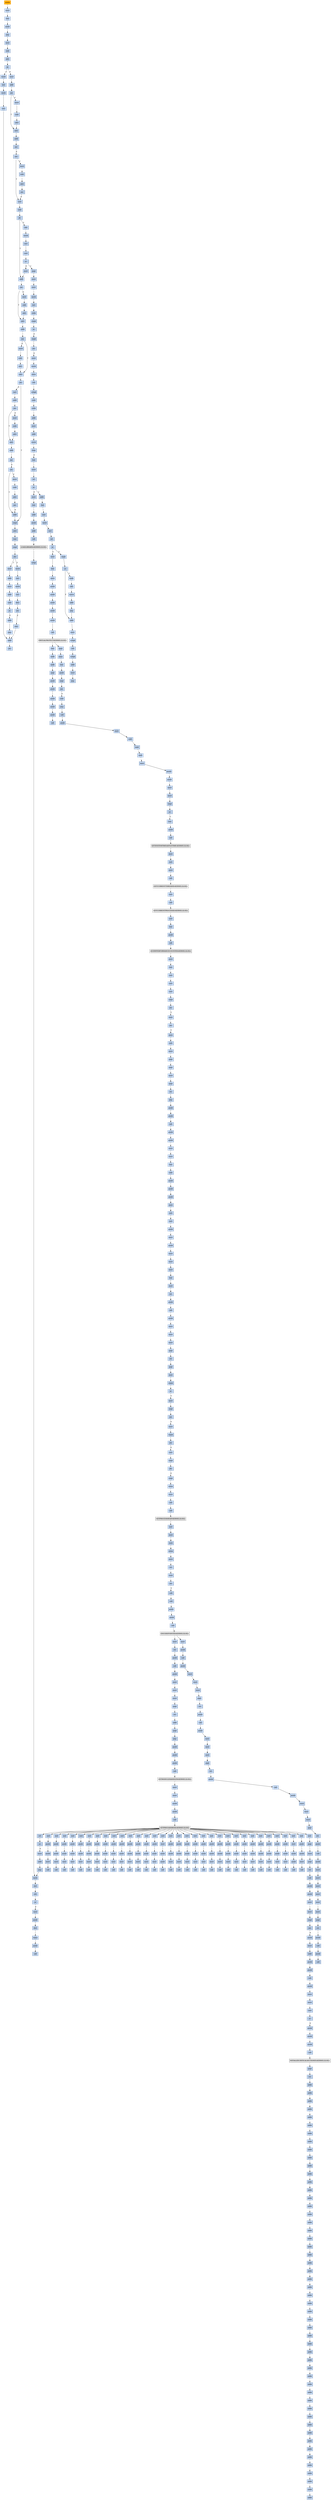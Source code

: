 strict digraph G {
	graph [bgcolor=transparent,
		name=G
	];
	node [color=lightsteelblue,
		fillcolor=lightsteelblue,
		shape=rectangle,
		style=filled
	];
	a0x00441f20pusha_	[color=lightgrey,
		fillcolor=orange,
		label=pusha];
	a0x00441f21movl_0x430000UINT32_esi	[label=movl];
	a0x00441f20pusha_ -> a0x00441f21movl_0x430000UINT32_esi	[color="#000000"];
	a0x00441f26leal__192512esi__edi	[label=leal];
	a0x00441f21movl_0x430000UINT32_esi -> a0x00441f26leal__192512esi__edi	[color="#000000"];
	a0x00441f2cpushl_edi	[label=pushl];
	a0x00441f26leal__192512esi__edi -> a0x00441f2cpushl_edi	[color="#000000"];
	a0x00441f2djmp_0x00441f3a	[label=jmp];
	a0x00441f2cpushl_edi -> a0x00441f2djmp_0x00441f3a	[color="#000000"];
	a0x00441f3amovl_esi__ebx	[label=movl];
	a0x00441f2djmp_0x00441f3a -> a0x00441f3amovl_esi__ebx	[color="#000000"];
	a0x00441f3csubl_0xfffffffcUINT8_esi	[label=subl];
	a0x00441f3amovl_esi__ebx -> a0x00441f3csubl_0xfffffffcUINT8_esi	[color="#000000"];
	a0x00441f3fadcl_ebx_ebx	[label=adcl];
	a0x00441f3csubl_0xfffffffcUINT8_esi -> a0x00441f3fadcl_ebx_ebx	[color="#000000"];
	a0x00441f41jb_0x00441f30	[label=jb];
	a0x00441f3fadcl_ebx_ebx -> a0x00441f41jb_0x00441f30	[color="#000000"];
	a0x00441f30movb_esi__al	[label=movb];
	a0x00441f41jb_0x00441f30 -> a0x00441f30movb_esi__al	[color="#000000",
		label=T];
	a0x00441f43movl_0x1UINT32_eax	[label=movl];
	a0x00441f41jb_0x00441f30 -> a0x00441f43movl_0x1UINT32_eax	[color="#000000",
		label=F];
	a0x00441f32incl_esi	[label=incl];
	a0x00441f30movb_esi__al -> a0x00441f32incl_esi	[color="#000000"];
	a0x00441f33movb_al_edi_	[label=movb];
	a0x00441f32incl_esi -> a0x00441f33movb_al_edi_	[color="#000000"];
	a0x00441f35incl_edi	[label=incl];
	a0x00441f33movb_al_edi_ -> a0x00441f35incl_edi	[color="#000000"];
	a0x00441f36addl_ebx_ebx	[label=addl];
	a0x00441f35incl_edi -> a0x00441f36addl_ebx_ebx	[color="#000000"];
	a0x00441f38jne_0x00441f41	[label=jne];
	a0x00441f36addl_ebx_ebx -> a0x00441f38jne_0x00441f41	[color="#000000"];
	a0x00441f48addl_ebx_ebx	[label=addl];
	a0x00441f43movl_0x1UINT32_eax -> a0x00441f48addl_ebx_ebx	[color="#000000"];
	a0x00441f4ajne_0x00441f53	[label=jne];
	a0x00441f48addl_ebx_ebx -> a0x00441f4ajne_0x00441f53	[color="#000000"];
	a0x00441f53adcl_eax_eax	[label=adcl];
	a0x00441f4ajne_0x00441f53 -> a0x00441f53adcl_eax_eax	[color="#000000",
		label=T];
	a0x00441f4cmovl_esi__ebx	[label=movl];
	a0x00441f4ajne_0x00441f53 -> a0x00441f4cmovl_esi__ebx	[color="#000000",
		label=F];
	a0x00441f55addl_ebx_ebx	[label=addl];
	a0x00441f53adcl_eax_eax -> a0x00441f55addl_ebx_ebx	[color="#000000"];
	a0x00441f57jae_0x00441f48	[label=jae];
	a0x00441f55addl_ebx_ebx -> a0x00441f57jae_0x00441f48	[color="#000000"];
	a0x00441f59jne_0x00441f64	[label=jne];
	a0x00441f57jae_0x00441f48 -> a0x00441f59jne_0x00441f64	[color="#000000",
		label=F];
	a0x00441f64xorl_ecx_ecx	[label=xorl];
	a0x00441f59jne_0x00441f64 -> a0x00441f64xorl_ecx_ecx	[color="#000000",
		label=T];
	a0x00441f5bmovl_esi__ebx	[label=movl];
	a0x00441f59jne_0x00441f64 -> a0x00441f5bmovl_esi__ebx	[color="#000000",
		label=F];
	a0x00441f66subl_0x3UINT8_eax	[label=subl];
	a0x00441f64xorl_ecx_ecx -> a0x00441f66subl_0x3UINT8_eax	[color="#000000"];
	a0x00441f69jb_0x00441f78	[label=jb];
	a0x00441f66subl_0x3UINT8_eax -> a0x00441f69jb_0x00441f78	[color="#000000"];
	a0x00441f6bshll_0x8UINT8_eax	[label=shll];
	a0x00441f69jb_0x00441f78 -> a0x00441f6bshll_0x8UINT8_eax	[color="#000000",
		label=F];
	a0x00441f78addl_ebx_ebx	[label=addl];
	a0x00441f69jb_0x00441f78 -> a0x00441f78addl_ebx_ebx	[color="#000000",
		label=T];
	a0x00441f6emovb_esi__al	[label=movb];
	a0x00441f6bshll_0x8UINT8_eax -> a0x00441f6emovb_esi__al	[color="#000000"];
	a0x00441f70incl_esi	[label=incl];
	a0x00441f6emovb_esi__al -> a0x00441f70incl_esi	[color="#000000"];
	a0x00441f71xorl_0xffffffffUINT8_eax	[label=xorl];
	a0x00441f70incl_esi -> a0x00441f71xorl_0xffffffffUINT8_eax	[color="#000000"];
	a0x00441f74je_0x00441fea	[label=je];
	a0x00441f71xorl_0xffffffffUINT8_eax -> a0x00441f74je_0x00441fea	[color="#000000"];
	a0x00441f76movl_eax_ebp	[label=movl];
	a0x00441f74je_0x00441fea -> a0x00441f76movl_eax_ebp	[color="#000000",
		label=F];
	a0x00441feapopl_esi	[label=popl];
	a0x00441f74je_0x00441fea -> a0x00441feapopl_esi	[color="#000000",
		label=T];
	a0x00441f76movl_eax_ebp -> a0x00441f78addl_ebx_ebx	[color="#000000"];
	a0x00441f7ajne_0x00441f83	[label=jne];
	a0x00441f78addl_ebx_ebx -> a0x00441f7ajne_0x00441f83	[color="#000000"];
	a0x00441f83adcl_ecx_ecx	[label=adcl];
	a0x00441f7ajne_0x00441f83 -> a0x00441f83adcl_ecx_ecx	[color="#000000",
		label=T];
	a0x00441f7cmovl_esi__ebx	[label=movl];
	a0x00441f7ajne_0x00441f83 -> a0x00441f7cmovl_esi__ebx	[color="#000000",
		label=F];
	a0x00441f85addl_ebx_ebx	[label=addl];
	a0x00441f83adcl_ecx_ecx -> a0x00441f85addl_ebx_ebx	[color="#000000"];
	a0x00441f87jne_0x00441f90	[label=jne];
	a0x00441f85addl_ebx_ebx -> a0x00441f87jne_0x00441f90	[color="#000000"];
	a0x00441f89movl_esi__ebx	[label=movl];
	a0x00441f87jne_0x00441f90 -> a0x00441f89movl_esi__ebx	[color="#000000",
		label=F];
	a0x00441f90adcl_ecx_ecx	[label=adcl];
	a0x00441f87jne_0x00441f90 -> a0x00441f90adcl_ecx_ecx	[color="#000000",
		label=T];
	a0x00441f8bsubl_0xfffffffcUINT8_esi	[label=subl];
	a0x00441f89movl_esi__ebx -> a0x00441f8bsubl_0xfffffffcUINT8_esi	[color="#000000"];
	a0x00441f8eadcl_ebx_ebx	[label=adcl];
	a0x00441f8bsubl_0xfffffffcUINT8_esi -> a0x00441f8eadcl_ebx_ebx	[color="#000000"];
	a0x00441f8eadcl_ebx_ebx -> a0x00441f90adcl_ecx_ecx	[color="#000000"];
	a0x00441f92jne_0x00441fb4	[label=jne];
	a0x00441f90adcl_ecx_ecx -> a0x00441f92jne_0x00441fb4	[color="#000000"];
	a0x00441fb4cmpl_0xfffff300UINT32_ebp	[label=cmpl];
	a0x00441f92jne_0x00441fb4 -> a0x00441fb4cmpl_0xfffff300UINT32_ebp	[color="#000000",
		label=T];
	a0x00441f94incl_ecx	[label=incl];
	a0x00441f92jne_0x00441fb4 -> a0x00441f94incl_ecx	[color="#000000",
		label=F];
	a0x00441fbaadcl_0x1UINT8_ecx	[label=adcl];
	a0x00441fb4cmpl_0xfffff300UINT32_ebp -> a0x00441fbaadcl_0x1UINT8_ecx	[color="#000000"];
	a0x00441fbdleal_ediebp__edx	[label=leal];
	a0x00441fbaadcl_0x1UINT8_ecx -> a0x00441fbdleal_ediebp__edx	[color="#000000"];
	a0x00441fc0cmpl_0xfffffffcUINT8_ebp	[label=cmpl];
	a0x00441fbdleal_ediebp__edx -> a0x00441fc0cmpl_0xfffffffcUINT8_ebp	[color="#000000"];
	a0x00441fc3jbe_0x00441fd4	[label=jbe];
	a0x00441fc0cmpl_0xfffffffcUINT8_ebp -> a0x00441fc3jbe_0x00441fd4	[color="#000000"];
	a0x00441fd4movl_edx__eax	[label=movl];
	a0x00441fc3jbe_0x00441fd4 -> a0x00441fd4movl_edx__eax	[color="#000000",
		label=T];
	a0x00441fc5movb_edx__al	[label=movb];
	a0x00441fc3jbe_0x00441fd4 -> a0x00441fc5movb_edx__al	[color="#000000",
		label=F];
	a0x00441fd6addl_0x4UINT8_edx	[label=addl];
	a0x00441fd4movl_edx__eax -> a0x00441fd6addl_0x4UINT8_edx	[color="#000000"];
	a0x00441fd9movl_eax_edi_	[label=movl];
	a0x00441fd6addl_0x4UINT8_edx -> a0x00441fd9movl_eax_edi_	[color="#000000"];
	a0x00441fdbaddl_0x4UINT8_edi	[label=addl];
	a0x00441fd9movl_eax_edi_ -> a0x00441fdbaddl_0x4UINT8_edi	[color="#000000"];
	a0x00441fdesubl_0x4UINT8_ecx	[label=subl];
	a0x00441fdbaddl_0x4UINT8_edi -> a0x00441fdesubl_0x4UINT8_ecx	[color="#000000"];
	a0x00441fe1ja_0x00441fd4	[label=ja];
	a0x00441fdesubl_0x4UINT8_ecx -> a0x00441fe1ja_0x00441fd4	[color="#000000"];
	a0x00441fe3addl_ecx_edi	[label=addl];
	a0x00441fe1ja_0x00441fd4 -> a0x00441fe3addl_ecx_edi	[color="#000000",
		label=F];
	a0x00441fe5jmp_0x00441f36	[label=jmp];
	a0x00441fe3addl_ecx_edi -> a0x00441fe5jmp_0x00441f36	[color="#000000"];
	a0x00441fe5jmp_0x00441f36 -> a0x00441f36addl_ebx_ebx	[color="#000000"];
	a0x00441f95addl_ebx_ebx	[label=addl];
	a0x00441f94incl_ecx -> a0x00441f95addl_ebx_ebx	[color="#000000"];
	a0x00441f97jne_0x00441fa0	[label=jne];
	a0x00441f95addl_ebx_ebx -> a0x00441f97jne_0x00441fa0	[color="#000000"];
	a0x00441f99movl_esi__ebx	[label=movl];
	a0x00441f97jne_0x00441fa0 -> a0x00441f99movl_esi__ebx	[color="#000000",
		label=F];
	a0x00441fa0adcl_ecx_ecx	[label=adcl];
	a0x00441f97jne_0x00441fa0 -> a0x00441fa0adcl_ecx_ecx	[color="#000000",
		label=T];
	a0x00441f9bsubl_0xfffffffcUINT8_esi	[label=subl];
	a0x00441f99movl_esi__ebx -> a0x00441f9bsubl_0xfffffffcUINT8_esi	[color="#000000"];
	a0x00441f9eadcl_ebx_ebx	[label=adcl];
	a0x00441f9bsubl_0xfffffffcUINT8_esi -> a0x00441f9eadcl_ebx_ebx	[color="#000000"];
	a0x00441f9eadcl_ebx_ebx -> a0x00441fa0adcl_ecx_ecx	[color="#000000"];
	a0x00441fa2addl_ebx_ebx	[label=addl];
	a0x00441fa0adcl_ecx_ecx -> a0x00441fa2addl_ebx_ebx	[color="#000000"];
	a0x00441fa4jae_0x00441f95	[label=jae];
	a0x00441fa2addl_ebx_ebx -> a0x00441fa4jae_0x00441f95	[color="#000000"];
	a0x00441fa6jne_0x00441fb1	[label=jne];
	a0x00441fa4jae_0x00441f95 -> a0x00441fa6jne_0x00441fb1	[color="#000000",
		label=F];
	a0x00441fb1addl_0x2UINT8_ecx	[label=addl];
	a0x00441fa6jne_0x00441fb1 -> a0x00441fb1addl_0x2UINT8_ecx	[color="#000000",
		label=T];
	a0x00441fa8movl_esi__ebx	[label=movl];
	a0x00441fa6jne_0x00441fb1 -> a0x00441fa8movl_esi__ebx	[color="#000000",
		label=F];
	a0x00441fb1addl_0x2UINT8_ecx -> a0x00441fb4cmpl_0xfffff300UINT32_ebp	[color="#000000"];
	a0x00441fc7incl_edx	[label=incl];
	a0x00441fc5movb_edx__al -> a0x00441fc7incl_edx	[color="#000000"];
	a0x00441fc8movb_al_edi_	[label=movb];
	a0x00441fc7incl_edx -> a0x00441fc8movb_al_edi_	[color="#000000"];
	a0x00441fcaincl_edi	[label=incl];
	a0x00441fc8movb_al_edi_ -> a0x00441fcaincl_edi	[color="#000000"];
	a0x00441fcbdecl_ecx	[label=decl];
	a0x00441fcaincl_edi -> a0x00441fcbdecl_ecx	[color="#000000"];
	a0x00441fccjne_0x00441fc5	[label=jne];
	a0x00441fcbdecl_ecx -> a0x00441fccjne_0x00441fc5	[color="#000000"];
	a0x00441fcejmp_0x00441f36	[label=jmp];
	a0x00441fccjne_0x00441fc5 -> a0x00441fcejmp_0x00441f36	[color="#000000",
		label=F];
	a0x00441fcejmp_0x00441f36 -> a0x00441f36addl_ebx_ebx	[color="#000000"];
	a0x00441f4esubl_0xfffffffcUINT8_esi	[label=subl];
	a0x00441f4cmovl_esi__ebx -> a0x00441f4esubl_0xfffffffcUINT8_esi	[color="#000000"];
	a0x00441f51adcl_ebx_ebx	[label=adcl];
	a0x00441f4esubl_0xfffffffcUINT8_esi -> a0x00441f51adcl_ebx_ebx	[color="#000000"];
	a0x00441f51adcl_ebx_ebx -> a0x00441f53adcl_eax_eax	[color="#000000"];
	a0x00441faasubl_0xfffffffcUINT8_esi	[label=subl];
	a0x00441fa8movl_esi__ebx -> a0x00441faasubl_0xfffffffcUINT8_esi	[color="#000000"];
	a0x00441fadadcl_ebx_ebx	[label=adcl];
	a0x00441faasubl_0xfffffffcUINT8_esi -> a0x00441fadadcl_ebx_ebx	[color="#000000"];
	a0x00441fafjae_0x00441f95	[label=jae];
	a0x00441fadadcl_ebx_ebx -> a0x00441fafjae_0x00441f95	[color="#000000"];
	a0x00441fafjae_0x00441f95 -> a0x00441fb1addl_0x2UINT8_ecx	[color="#000000",
		label=F];
	a0x00441f7esubl_0xfffffffcUINT8_esi	[label=subl];
	a0x00441f7cmovl_esi__ebx -> a0x00441f7esubl_0xfffffffcUINT8_esi	[color="#000000"];
	a0x00441f81adcl_ebx_ebx	[label=adcl];
	a0x00441f7esubl_0xfffffffcUINT8_esi -> a0x00441f81adcl_ebx_ebx	[color="#000000"];
	a0x00441f81adcl_ebx_ebx -> a0x00441f83adcl_ecx_ecx	[color="#000000"];
	a0x00441f5dsubl_0xfffffffcUINT8_esi	[label=subl];
	a0x00441f5bmovl_esi__ebx -> a0x00441f5dsubl_0xfffffffcUINT8_esi	[color="#000000"];
	a0x00441f60adcl_ebx_ebx	[label=adcl];
	a0x00441f5dsubl_0xfffffffcUINT8_esi -> a0x00441f60adcl_ebx_ebx	[color="#000000"];
	a0x00441f62jae_0x00441f48	[label=jae];
	a0x00441f60adcl_ebx_ebx -> a0x00441f62jae_0x00441f48	[color="#000000"];
	a0x00441f62jae_0x00441f48 -> a0x00441f64xorl_ecx_ecx	[color="#000000",
		label=F];
	a0x00441febmovl_esi_edi	[label=movl];
	a0x00441feapopl_esi -> a0x00441febmovl_esi_edi	[color="#000000"];
	a0x00441fedmovl_0x71eUINT32_ecx	[label=movl];
	a0x00441febmovl_esi_edi -> a0x00441fedmovl_0x71eUINT32_ecx	[color="#000000"];
	a0x00441ff2movb_edi__al	[label=movb];
	a0x00441fedmovl_0x71eUINT32_ecx -> a0x00441ff2movb_edi__al	[color="#000000"];
	a0x00441ff4incl_edi	[label=incl];
	a0x00441ff2movb_edi__al -> a0x00441ff4incl_edi	[color="#000000"];
	a0x00441ff5subb_0xffffffe8UINT8_al	[label=subb];
	a0x00441ff4incl_edi -> a0x00441ff5subb_0xffffffe8UINT8_al	[color="#000000"];
	a0x00441ff7cmpb_0x1UINT8_al	[label=cmpb];
	a0x00441ff5subb_0xffffffe8UINT8_al -> a0x00441ff7cmpb_0x1UINT8_al	[color="#000000"];
	a0x00441ff9ja_0x00441ff2	[label=ja];
	a0x00441ff7cmpb_0x1UINT8_al -> a0x00441ff9ja_0x00441ff2	[color="#000000"];
	a0x00441ffbcmpb_0x5UINT8_edi_	[label=cmpb];
	a0x00441ff9ja_0x00441ff2 -> a0x00441ffbcmpb_0x5UINT8_edi_	[color="#000000",
		label=F];
	a0x00441ffejne_0x00441ff2	[label=jne];
	a0x00441ffbcmpb_0x5UINT8_edi_ -> a0x00441ffejne_0x00441ff2	[color="#000000"];
	a0x00442000movl_edi__eax	[label=movl];
	a0x00441ffejne_0x00441ff2 -> a0x00442000movl_edi__eax	[color="#000000",
		label=F];
	a0x00442002movb_0x4edi__bl	[label=movb];
	a0x00442000movl_edi__eax -> a0x00442002movb_0x4edi__bl	[color="#000000"];
	a0x00442005shrw_0x8UINT8_ax	[label=shrw];
	a0x00442002movb_0x4edi__bl -> a0x00442005shrw_0x8UINT8_ax	[color="#000000"];
	a0x00442009roll_0x10UINT8_eax	[label=roll];
	a0x00442005shrw_0x8UINT8_ax -> a0x00442009roll_0x10UINT8_eax	[color="#000000"];
	a0x0044200cxchgb_al_ah	[label=xchgb];
	a0x00442009roll_0x10UINT8_eax -> a0x0044200cxchgb_al_ah	[color="#000000"];
	a0x0044200esubl_edi_eax	[label=subl];
	a0x0044200cxchgb_al_ah -> a0x0044200esubl_edi_eax	[color="#000000"];
	a0x00442010subb_0xffffffe8UINT8_bl	[label=subb];
	a0x0044200esubl_edi_eax -> a0x00442010subb_0xffffffe8UINT8_bl	[color="#000000"];
	a0x00442013addl_esi_eax	[label=addl];
	a0x00442010subb_0xffffffe8UINT8_bl -> a0x00442013addl_esi_eax	[color="#000000"];
	a0x00442015movl_eax_edi_	[label=movl];
	a0x00442013addl_esi_eax -> a0x00442015movl_eax_edi_	[color="#000000"];
	a0x00442017addl_0x5UINT8_edi	[label=addl];
	a0x00442015movl_eax_edi_ -> a0x00442017addl_0x5UINT8_edi	[color="#000000"];
	a0x0044201amovb_bl_al	[label=movb];
	a0x00442017addl_0x5UINT8_edi -> a0x0044201amovb_bl_al	[color="#000000"];
	a0x0044201cloop_0x00441ff7	[label=loop];
	a0x0044201amovb_bl_al -> a0x0044201cloop_0x00441ff7	[color="#000000"];
	a0x0044201eleal_0x3e000esi__edi	[label=leal];
	a0x0044201cloop_0x00441ff7 -> a0x0044201eleal_0x3e000esi__edi	[color="#000000",
		label=F];
	a0x00442024movl_edi__eax	[label=movl];
	a0x0044201eleal_0x3e000esi__edi -> a0x00442024movl_edi__eax	[color="#000000"];
	a0x00442026orl_eax_eax	[label=orl];
	a0x00442024movl_edi__eax -> a0x00442026orl_eax_eax	[color="#000000"];
	a0x00442028je_0x00442066	[label=je];
	a0x00442026orl_eax_eax -> a0x00442028je_0x00442066	[color="#000000"];
	a0x0044202amovl_0x4edi__ebx	[label=movl];
	a0x00442028je_0x00442066 -> a0x0044202amovl_0x4edi__ebx	[color="#000000",
		label=F];
	a0x00442066addl_0x4UINT8_edi	[label=addl];
	a0x00442028je_0x00442066 -> a0x00442066addl_0x4UINT8_edi	[color="#000000",
		label=T];
	a0x0044202dleal_0x523e8eaxesi__eax	[label=leal];
	a0x0044202amovl_0x4edi__ebx -> a0x0044202dleal_0x523e8eaxesi__eax	[color="#000000"];
	a0x00442034addl_esi_ebx	[label=addl];
	a0x0044202dleal_0x523e8eaxesi__eax -> a0x00442034addl_esi_ebx	[color="#000000"];
	a0x00442036pushl_eax	[label=pushl];
	a0x00442034addl_esi_ebx -> a0x00442036pushl_eax	[color="#000000"];
	a0x00442037addl_0x8UINT8_edi	[label=addl];
	a0x00442036pushl_eax -> a0x00442037addl_0x8UINT8_edi	[color="#000000"];
	a0x0044203acall_0x5248cesi_	[label=call];
	a0x00442037addl_0x8UINT8_edi -> a0x0044203acall_0x5248cesi_	[color="#000000"];
	LOADLIBRARYA_KERNEL32_DLL	[color=lightgrey,
		fillcolor=lightgrey,
		label="LOADLIBRARYA-KERNEL32-DLL"];
	a0x0044203acall_0x5248cesi_ -> LOADLIBRARYA_KERNEL32_DLL	[color="#000000"];
	a0x00442040xchgl_eax_ebp	[label=xchgl];
	LOADLIBRARYA_KERNEL32_DLL -> a0x00442040xchgl_eax_ebp	[color="#000000"];
	a0x00442041movb_edi__al	[label=movb];
	a0x00442040xchgl_eax_ebp -> a0x00442041movb_edi__al	[color="#000000"];
	a0x00442043incl_edi	[label=incl];
	a0x00442041movb_edi__al -> a0x00442043incl_edi	[color="#000000"];
	a0x00442044orb_al_al	[label=orb];
	a0x00442043incl_edi -> a0x00442044orb_al_al	[color="#000000"];
	a0x00442046je_0x00442024	[label=je];
	a0x00442044orb_al_al -> a0x00442046je_0x00442024	[color="#000000"];
	a0x00442048movl_edi_ecx	[label=movl];
	a0x00442046je_0x00442024 -> a0x00442048movl_edi_ecx	[color="#000000",
		label=F];
	a0x0044204apushl_edi	[label=pushl];
	a0x00442048movl_edi_ecx -> a0x0044204apushl_edi	[color="#000000"];
	a0x0044204bdecl_eax	[label=decl];
	a0x0044204apushl_edi -> a0x0044204bdecl_eax	[color="#000000"];
	a0x0044204crepnz_scasb_es_edi__al	[label=repnz];
	a0x0044204bdecl_eax -> a0x0044204crepnz_scasb_es_edi__al	[color="#000000"];
	a0x0044204epushl_ebp	[label=pushl];
	a0x0044204crepnz_scasb_es_edi__al -> a0x0044204epushl_ebp	[color="#000000"];
	a0x0044204fcall_0x52494esi_	[label=call];
	a0x0044204epushl_ebp -> a0x0044204fcall_0x52494esi_	[color="#000000"];
	GETPROCADDRESS_KERNEL32_DLL	[color=lightgrey,
		fillcolor=lightgrey,
		label="GETPROCADDRESS-KERNEL32-DLL"];
	a0x00442055orl_eax_eax	[label=orl];
	GETPROCADDRESS_KERNEL32_DLL -> a0x00442055orl_eax_eax	[color="#000000"];
	a0x00408cfbxorl_0x421430_eax	[label=xorl];
	GETPROCADDRESS_KERNEL32_DLL -> a0x00408cfbxorl_0x421430_eax	[color="#000000"];
	a0x00408d0exorl_0x421430_eax	[label=xorl];
	GETPROCADDRESS_KERNEL32_DLL -> a0x00408d0exorl_0x421430_eax	[color="#000000"];
	a0x00408d21xorl_0x421430_eax	[label=xorl];
	GETPROCADDRESS_KERNEL32_DLL -> a0x00408d21xorl_0x421430_eax	[color="#000000"];
	a0x00408d34xorl_0x421430_eax	[label=xorl];
	GETPROCADDRESS_KERNEL32_DLL -> a0x00408d34xorl_0x421430_eax	[color="#000000"];
	a0x00408d47xorl_0x421430_eax	[label=xorl];
	GETPROCADDRESS_KERNEL32_DLL -> a0x00408d47xorl_0x421430_eax	[color="#000000"];
	a0x00408d5axorl_0x421430_eax	[label=xorl];
	GETPROCADDRESS_KERNEL32_DLL -> a0x00408d5axorl_0x421430_eax	[color="#000000"];
	a0x00408d6dxorl_0x421430_eax	[label=xorl];
	GETPROCADDRESS_KERNEL32_DLL -> a0x00408d6dxorl_0x421430_eax	[color="#000000"];
	a0x00408d80xorl_0x421430_eax	[label=xorl];
	GETPROCADDRESS_KERNEL32_DLL -> a0x00408d80xorl_0x421430_eax	[color="#000000"];
	a0x00408d93xorl_0x421430_eax	[label=xorl];
	GETPROCADDRESS_KERNEL32_DLL -> a0x00408d93xorl_0x421430_eax	[color="#000000"];
	a0x00408da6xorl_0x421430_eax	[label=xorl];
	GETPROCADDRESS_KERNEL32_DLL -> a0x00408da6xorl_0x421430_eax	[color="#000000"];
	a0x00408db9xorl_0x421430_eax	[label=xorl];
	GETPROCADDRESS_KERNEL32_DLL -> a0x00408db9xorl_0x421430_eax	[color="#000000"];
	a0x00408dccxorl_0x421430_eax	[label=xorl];
	GETPROCADDRESS_KERNEL32_DLL -> a0x00408dccxorl_0x421430_eax	[color="#000000"];
	a0x00408ddfxorl_0x421430_eax	[label=xorl];
	GETPROCADDRESS_KERNEL32_DLL -> a0x00408ddfxorl_0x421430_eax	[color="#000000"];
	a0x00408df2xorl_0x421430_eax	[label=xorl];
	GETPROCADDRESS_KERNEL32_DLL -> a0x00408df2xorl_0x421430_eax	[color="#000000"];
	a0x00408e05xorl_0x421430_eax	[label=xorl];
	GETPROCADDRESS_KERNEL32_DLL -> a0x00408e05xorl_0x421430_eax	[color="#000000"];
	a0x00408e18xorl_0x421430_eax	[label=xorl];
	GETPROCADDRESS_KERNEL32_DLL -> a0x00408e18xorl_0x421430_eax	[color="#000000"];
	a0x00408e2bxorl_0x421430_eax	[label=xorl];
	GETPROCADDRESS_KERNEL32_DLL -> a0x00408e2bxorl_0x421430_eax	[color="#000000"];
	a0x00408e3exorl_0x421430_eax	[label=xorl];
	GETPROCADDRESS_KERNEL32_DLL -> a0x00408e3exorl_0x421430_eax	[color="#000000"];
	a0x00408e51xorl_0x421430_eax	[label=xorl];
	GETPROCADDRESS_KERNEL32_DLL -> a0x00408e51xorl_0x421430_eax	[color="#000000"];
	a0x00408e64xorl_0x421430_eax	[label=xorl];
	GETPROCADDRESS_KERNEL32_DLL -> a0x00408e64xorl_0x421430_eax	[color="#000000"];
	a0x00408e77xorl_0x421430_eax	[label=xorl];
	GETPROCADDRESS_KERNEL32_DLL -> a0x00408e77xorl_0x421430_eax	[color="#000000"];
	a0x00408e8axorl_0x421430_eax	[label=xorl];
	GETPROCADDRESS_KERNEL32_DLL -> a0x00408e8axorl_0x421430_eax	[color="#000000"];
	a0x00408e9dxorl_0x421430_eax	[label=xorl];
	GETPROCADDRESS_KERNEL32_DLL -> a0x00408e9dxorl_0x421430_eax	[color="#000000"];
	a0x00408eb0xorl_0x421430_eax	[label=xorl];
	GETPROCADDRESS_KERNEL32_DLL -> a0x00408eb0xorl_0x421430_eax	[color="#000000"];
	a0x00408ec3xorl_0x421430_eax	[label=xorl];
	GETPROCADDRESS_KERNEL32_DLL -> a0x00408ec3xorl_0x421430_eax	[color="#000000"];
	a0x00408ed6xorl_0x421430_eax	[label=xorl];
	GETPROCADDRESS_KERNEL32_DLL -> a0x00408ed6xorl_0x421430_eax	[color="#000000"];
	a0x00408ee9xorl_0x421430_eax	[label=xorl];
	GETPROCADDRESS_KERNEL32_DLL -> a0x00408ee9xorl_0x421430_eax	[color="#000000"];
	a0x00408efcxorl_0x421430_eax	[label=xorl];
	GETPROCADDRESS_KERNEL32_DLL -> a0x00408efcxorl_0x421430_eax	[color="#000000"];
	a0x00408f0fxorl_0x421430_eax	[label=xorl];
	GETPROCADDRESS_KERNEL32_DLL -> a0x00408f0fxorl_0x421430_eax	[color="#000000"];
	a0x00408f22xorl_0x421430_eax	[label=xorl];
	GETPROCADDRESS_KERNEL32_DLL -> a0x00408f22xorl_0x421430_eax	[color="#000000"];
	a0x00408f35xorl_0x421430_eax	[label=xorl];
	GETPROCADDRESS_KERNEL32_DLL -> a0x00408f35xorl_0x421430_eax	[color="#000000"];
	a0x00408f48xorl_0x421430_eax	[label=xorl];
	GETPROCADDRESS_KERNEL32_DLL -> a0x00408f48xorl_0x421430_eax	[color="#000000"];
	a0x00408f5bxorl_0x421430_eax	[label=xorl];
	GETPROCADDRESS_KERNEL32_DLL -> a0x00408f5bxorl_0x421430_eax	[color="#000000"];
	a0x00442057je_0x00442060	[label=je];
	a0x00442055orl_eax_eax -> a0x00442057je_0x00442060	[color="#000000"];
	a0x00442059movl_eax_ebx_	[label=movl];
	a0x00442057je_0x00442060 -> a0x00442059movl_eax_ebx_	[color="#000000",
		label=F];
	a0x0044205baddl_0x4UINT8_ebx	[label=addl];
	a0x00442059movl_eax_ebx_ -> a0x0044205baddl_0x4UINT8_ebx	[color="#000000"];
	a0x0044205ejmp_0x00442041	[label=jmp];
	a0x0044205baddl_0x4UINT8_ebx -> a0x0044205ejmp_0x00442041	[color="#000000"];
	a0x0044205ejmp_0x00442041 -> a0x00442041movb_edi__al	[color="#000000"];
	a0x00442069leal__4esi__ebx	[label=leal];
	a0x00442066addl_0x4UINT8_edi -> a0x00442069leal__4esi__ebx	[color="#000000"];
	a0x0044206cxorl_eax_eax	[label=xorl];
	a0x00442069leal__4esi__ebx -> a0x0044206cxorl_eax_eax	[color="#000000"];
	a0x0044206emovb_edi__al	[label=movb];
	a0x0044206cxorl_eax_eax -> a0x0044206emovb_edi__al	[color="#000000"];
	a0x00442070incl_edi	[label=incl];
	a0x0044206emovb_edi__al -> a0x00442070incl_edi	[color="#000000"];
	a0x00442071orl_eax_eax	[label=orl];
	a0x00442070incl_edi -> a0x00442071orl_eax_eax	[color="#000000"];
	a0x00442073je_0x00442097	[label=je];
	a0x00442071orl_eax_eax -> a0x00442073je_0x00442097	[color="#000000"];
	a0x00442075cmpb_0xffffffefUINT8_al	[label=cmpb];
	a0x00442073je_0x00442097 -> a0x00442075cmpb_0xffffffefUINT8_al	[color="#000000",
		label=F];
	a0x00442097movl_0x52498esi__ebp	[label=movl];
	a0x00442073je_0x00442097 -> a0x00442097movl_0x52498esi__ebp	[color="#000000",
		label=T];
	a0x00442077ja_0x0044208a	[label=ja];
	a0x00442075cmpb_0xffffffefUINT8_al -> a0x00442077ja_0x0044208a	[color="#000000"];
	a0x00442079addl_eax_ebx	[label=addl];
	a0x00442077ja_0x0044208a -> a0x00442079addl_eax_ebx	[color="#000000",
		label=F];
	a0x0044208aandb_0xfUINT8_al	[label=andb];
	a0x00442077ja_0x0044208a -> a0x0044208aandb_0xfUINT8_al	[color="#000000",
		label=T];
	a0x0044207bmovl_ebx__eax	[label=movl];
	a0x00442079addl_eax_ebx -> a0x0044207bmovl_ebx__eax	[color="#000000"];
	a0x0044207dxchgb_al_ah	[label=xchgb];
	a0x0044207bmovl_ebx__eax -> a0x0044207dxchgb_al_ah	[color="#000000"];
	a0x0044207froll_0x10UINT8_eax	[label=roll];
	a0x0044207dxchgb_al_ah -> a0x0044207froll_0x10UINT8_eax	[color="#000000"];
	a0x00442082xchgb_al_ah	[label=xchgb];
	a0x0044207froll_0x10UINT8_eax -> a0x00442082xchgb_al_ah	[color="#000000"];
	a0x00442084addl_esi_eax	[label=addl];
	a0x00442082xchgb_al_ah -> a0x00442084addl_esi_eax	[color="#000000"];
	a0x00442086movl_eax_ebx_	[label=movl];
	a0x00442084addl_esi_eax -> a0x00442086movl_eax_ebx_	[color="#000000"];
	a0x00442088jmp_0x0044206c	[label=jmp];
	a0x00442086movl_eax_ebx_ -> a0x00442088jmp_0x0044206c	[color="#000000"];
	a0x0044208cshll_0x10UINT8_eax	[label=shll];
	a0x0044208aandb_0xfUINT8_al -> a0x0044208cshll_0x10UINT8_eax	[color="#000000"];
	a0x0044208fmovw_edi__ax	[label=movw];
	a0x0044208cshll_0x10UINT8_eax -> a0x0044208fmovw_edi__ax	[color="#000000"];
	a0x00442092addl_0x2UINT8_edi	[label=addl];
	a0x0044208fmovw_edi__ax -> a0x00442092addl_0x2UINT8_edi	[color="#000000"];
	a0x00442095jmp_0x00442079	[label=jmp];
	a0x00442092addl_0x2UINT8_edi -> a0x00442095jmp_0x00442079	[color="#000000"];
	a0x00442095jmp_0x00442079 -> a0x00442079addl_eax_ebx	[color="#000000"];
	a0x0044209dleal__4096esi__edi	[label=leal];
	a0x00442097movl_0x52498esi__ebp -> a0x0044209dleal__4096esi__edi	[color="#000000"];
	a0x004420a3movl_0x1000UINT32_ebx	[label=movl];
	a0x0044209dleal__4096esi__edi -> a0x004420a3movl_0x1000UINT32_ebx	[color="#000000"];
	a0x004420a8pushl_eax	[label=pushl];
	a0x004420a3movl_0x1000UINT32_ebx -> a0x004420a8pushl_eax	[color="#000000"];
	a0x004420a9pushl_esp	[label=pushl];
	a0x004420a8pushl_eax -> a0x004420a9pushl_esp	[color="#000000"];
	a0x004420aapushl_0x4UINT8	[label=pushl];
	a0x004420a9pushl_esp -> a0x004420aapushl_0x4UINT8	[color="#000000"];
	a0x004420acpushl_ebx	[label=pushl];
	a0x004420aapushl_0x4UINT8 -> a0x004420acpushl_ebx	[color="#000000"];
	a0x004420adpushl_edi	[label=pushl];
	a0x004420acpushl_ebx -> a0x004420adpushl_edi	[color="#000000"];
	a0x004420aecall_ebp	[label=call];
	a0x004420adpushl_edi -> a0x004420aecall_ebp	[color="#000000"];
	VIRTUALPROTECT_KERNEL32_DLL	[color=lightgrey,
		fillcolor=lightgrey,
		label="VIRTUALPROTECT-KERNEL32-DLL"];
	a0x004420aecall_ebp -> VIRTUALPROTECT_KERNEL32_DLL	[color="#000000"];
	a0x004420b0leal_0x21fedi__eax	[label=leal];
	VIRTUALPROTECT_KERNEL32_DLL -> a0x004420b0leal_0x21fedi__eax	[color="#000000"];
	a0x004420c5popl_eax	[label=popl];
	VIRTUALPROTECT_KERNEL32_DLL -> a0x004420c5popl_eax	[color="#000000"];
	a0x004420b6andb_0x7fUINT8_eax_	[label=andb];
	a0x004420b0leal_0x21fedi__eax -> a0x004420b6andb_0x7fUINT8_eax_	[color="#000000"];
	a0x004420b9andb_0x7fUINT8_0x28eax_	[label=andb];
	a0x004420b6andb_0x7fUINT8_eax_ -> a0x004420b9andb_0x7fUINT8_0x28eax_	[color="#000000"];
	a0x004420bdpopl_eax	[label=popl];
	a0x004420b9andb_0x7fUINT8_0x28eax_ -> a0x004420bdpopl_eax	[color="#000000"];
	a0x004420bepushl_eax	[label=pushl];
	a0x004420bdpopl_eax -> a0x004420bepushl_eax	[color="#000000"];
	a0x004420bfpushl_esp	[label=pushl];
	a0x004420bepushl_eax -> a0x004420bfpushl_esp	[color="#000000"];
	a0x004420c0pushl_eax	[label=pushl];
	a0x004420bfpushl_esp -> a0x004420c0pushl_eax	[color="#000000"];
	a0x004420c1pushl_ebx	[label=pushl];
	a0x004420c0pushl_eax -> a0x004420c1pushl_ebx	[color="#000000"];
	a0x004420c2pushl_edi	[label=pushl];
	a0x004420c1pushl_ebx -> a0x004420c2pushl_edi	[color="#000000"];
	a0x004420c3call_ebp	[label=call];
	a0x004420c2pushl_edi -> a0x004420c3call_ebp	[color="#000000"];
	a0x004420c6popa_	[label=popa];
	a0x004420c5popl_eax -> a0x004420c6popa_	[color="#000000"];
	a0x004420c7leal__128esp__eax	[label=leal];
	a0x004420c6popa_ -> a0x004420c7leal__128esp__eax	[color="#000000"];
	a0x004420cbpushl_0x0UINT8	[label=pushl];
	a0x004420c7leal__128esp__eax -> a0x004420cbpushl_0x0UINT8	[color="#000000"];
	a0x004420cdcmpl_eax_esp	[label=cmpl];
	a0x004420cbpushl_0x0UINT8 -> a0x004420cdcmpl_eax_esp	[color="#000000"];
	a0x004420cfjne_0x004420cb	[label=jne];
	a0x004420cdcmpl_eax_esp -> a0x004420cfjne_0x004420cb	[color="#000000"];
	a0x004420d1subl_0xffffff80UINT8_esp	[label=subl];
	a0x004420cfjne_0x004420cb -> a0x004420d1subl_0xffffff80UINT8_esp	[color="#000000",
		label=F];
	a0x004420d4jmp_0x00405810	[label=jmp];
	a0x004420d1subl_0xffffff80UINT8_esp -> a0x004420d4jmp_0x00405810	[color="#000000"];
	a0x00405810call_0x40be0e	[label=call];
	a0x004420d4jmp_0x00405810 -> a0x00405810call_0x40be0e	[color="#000000"];
	a0x0040be0epushl_ebp	[label=pushl];
	a0x00405810call_0x40be0e -> a0x0040be0epushl_ebp	[color="#000000"];
	a0x0040be0fmovl_esp_ebp	[label=movl];
	a0x0040be0epushl_ebp -> a0x0040be0fmovl_esp_ebp	[color="#000000"];
	a0x0040be11subl_0x14UINT8_esp	[label=subl];
	a0x0040be0fmovl_esp_ebp -> a0x0040be11subl_0x14UINT8_esp	[color="#000000"];
	a0x0040be14andl_0x0UINT8__12ebp_	[label=andl];
	a0x0040be11subl_0x14UINT8_esp -> a0x0040be14andl_0x0UINT8__12ebp_	[color="#000000"];
	a0x0040be18andl_0x0UINT8__8ebp_	[label=andl];
	a0x0040be14andl_0x0UINT8__12ebp_ -> a0x0040be18andl_0x0UINT8__8ebp_	[color="#000000"];
	a0x0040be1cmovl_0x421430_eax	[label=movl];
	a0x0040be18andl_0x0UINT8__8ebp_ -> a0x0040be1cmovl_0x421430_eax	[color="#000000"];
	a0x0040be21pushl_esi	[label=pushl];
	a0x0040be1cmovl_0x421430_eax -> a0x0040be21pushl_esi	[color="#000000"];
	a0x0040be22pushl_edi	[label=pushl];
	a0x0040be21pushl_esi -> a0x0040be22pushl_edi	[color="#000000"];
	a0x0040be23movl_0xbb40e64eUINT32_edi	[label=movl];
	a0x0040be22pushl_edi -> a0x0040be23movl_0xbb40e64eUINT32_edi	[color="#000000"];
	a0x0040be28movl_0xffff0000UINT32_esi	[label=movl];
	a0x0040be23movl_0xbb40e64eUINT32_edi -> a0x0040be28movl_0xffff0000UINT32_esi	[color="#000000"];
	a0x0040be2dcmpl_edi_eax	[label=cmpl];
	a0x0040be28movl_0xffff0000UINT32_esi -> a0x0040be2dcmpl_edi_eax	[color="#000000"];
	a0x0040be2fje_0x40be3e	[label=je];
	a0x0040be2dcmpl_edi_eax -> a0x0040be2fje_0x40be3e	[color="#000000"];
	a0x0040be3eleal__12ebp__eax	[label=leal];
	a0x0040be2fje_0x40be3e -> a0x0040be3eleal__12ebp__eax	[color="#000000",
		label=T];
	a0x0040be41pushl_eax	[label=pushl];
	a0x0040be3eleal__12ebp__eax -> a0x0040be41pushl_eax	[color="#000000"];
	a0x0040be42call_0x4151b8	[label=call];
	a0x0040be41pushl_eax -> a0x0040be42call_0x4151b8	[color="#000000"];
	GETSYSTEMTIMEASFILETIME_KERNEL32_DLL	[color=lightgrey,
		fillcolor=lightgrey,
		label="GETSYSTEMTIMEASFILETIME-KERNEL32-DLL"];
	a0x0040be42call_0x4151b8 -> GETSYSTEMTIMEASFILETIME_KERNEL32_DLL	[color="#000000"];
	a0x0040be48movl__8ebp__eax	[label=movl];
	GETSYSTEMTIMEASFILETIME_KERNEL32_DLL -> a0x0040be48movl__8ebp__eax	[color="#000000"];
	a0x0040be4bxorl__12ebp__eax	[label=xorl];
	a0x0040be48movl__8ebp__eax -> a0x0040be4bxorl__12ebp__eax	[color="#000000"];
	a0x0040be4emovl_eax__4ebp_	[label=movl];
	a0x0040be4bxorl__12ebp__eax -> a0x0040be4emovl_eax__4ebp_	[color="#000000"];
	a0x0040be51call_0x4151a0	[label=call];
	a0x0040be4emovl_eax__4ebp_ -> a0x0040be51call_0x4151a0	[color="#000000"];
	GETCURRENTTHREADID_KERNEL32_DLL	[color=lightgrey,
		fillcolor=lightgrey,
		label="GETCURRENTTHREADID-KERNEL32-DLL"];
	a0x0040be51call_0x4151a0 -> GETCURRENTTHREADID_KERNEL32_DLL	[color="#000000"];
	a0x0040be57xorl_eax__4ebp_	[label=xorl];
	GETCURRENTTHREADID_KERNEL32_DLL -> a0x0040be57xorl_eax__4ebp_	[color="#000000"];
	a0x0040be5acall_0x4151b4	[label=call];
	a0x0040be57xorl_eax__4ebp_ -> a0x0040be5acall_0x4151b4	[color="#000000"];
	GETCURRENTPROCESSID_KERNEL32_DLL	[color=lightgrey,
		fillcolor=lightgrey,
		label="GETCURRENTPROCESSID-KERNEL32-DLL"];
	a0x0040be5acall_0x4151b4 -> GETCURRENTPROCESSID_KERNEL32_DLL	[color="#000000"];
	a0x0040be60xorl_eax__4ebp_	[label=xorl];
	GETCURRENTPROCESSID_KERNEL32_DLL -> a0x0040be60xorl_eax__4ebp_	[color="#000000"];
	a0x0040be63leal__20ebp__eax	[label=leal];
	a0x0040be60xorl_eax__4ebp_ -> a0x0040be63leal__20ebp__eax	[color="#000000"];
	a0x0040be66pushl_eax	[label=pushl];
	a0x0040be63leal__20ebp__eax -> a0x0040be66pushl_eax	[color="#000000"];
	a0x0040be67call_0x4151b0	[label=call];
	a0x0040be66pushl_eax -> a0x0040be67call_0x4151b0	[color="#000000"];
	QUERYPERFORMANCECOUNTER_KERNEL32_DLL	[color=lightgrey,
		fillcolor=lightgrey,
		label="QUERYPERFORMANCECOUNTER-KERNEL32-DLL"];
	a0x0040be67call_0x4151b0 -> QUERYPERFORMANCECOUNTER_KERNEL32_DLL	[color="#000000"];
	a0x0040be6dmovl__16ebp__ecx	[label=movl];
	QUERYPERFORMANCECOUNTER_KERNEL32_DLL -> a0x0040be6dmovl__16ebp__ecx	[color="#000000"];
	a0x0040be70leal__4ebp__eax	[label=leal];
	a0x0040be6dmovl__16ebp__ecx -> a0x0040be70leal__4ebp__eax	[color="#000000"];
	a0x0040be73xorl__20ebp__ecx	[label=xorl];
	a0x0040be70leal__4ebp__eax -> a0x0040be73xorl__20ebp__ecx	[color="#000000"];
	a0x0040be76xorl__4ebp__ecx	[label=xorl];
	a0x0040be73xorl__20ebp__ecx -> a0x0040be76xorl__4ebp__ecx	[color="#000000"];
	a0x0040be79xorl_eax_ecx	[label=xorl];
	a0x0040be76xorl__4ebp__ecx -> a0x0040be79xorl_eax_ecx	[color="#000000"];
	a0x0040be7bcmpl_edi_ecx	[label=cmpl];
	a0x0040be79xorl_eax_ecx -> a0x0040be7bcmpl_edi_ecx	[color="#000000"];
	a0x0040be7djne_0x40be86	[label=jne];
	a0x0040be7bcmpl_edi_ecx -> a0x0040be7djne_0x40be86	[color="#000000"];
	a0x0040be86testl_ecx_esi	[label=testl];
	a0x0040be7djne_0x40be86 -> a0x0040be86testl_ecx_esi	[color="#000000",
		label=T];
	a0x0040be88jne_0x40be96	[label=jne];
	a0x0040be86testl_ecx_esi -> a0x0040be88jne_0x40be96	[color="#000000"];
	a0x0040be96movl_ecx_0x421430	[label=movl];
	a0x0040be88jne_0x40be96 -> a0x0040be96movl_ecx_0x421430	[color="#000000",
		label=T];
	a0x0040be9cnotl_ecx	[label=notl];
	a0x0040be96movl_ecx_0x421430 -> a0x0040be9cnotl_ecx	[color="#000000"];
	a0x0040be9emovl_ecx_0x421434	[label=movl];
	a0x0040be9cnotl_ecx -> a0x0040be9emovl_ecx_0x421434	[color="#000000"];
	a0x0040bea4popl_edi	[label=popl];
	a0x0040be9emovl_ecx_0x421434 -> a0x0040bea4popl_edi	[color="#000000"];
	a0x0040bea5popl_esi	[label=popl];
	a0x0040bea4popl_edi -> a0x0040bea5popl_esi	[color="#000000"];
	a0x0040bea6movl_ebp_esp	[label=movl];
	a0x0040bea5popl_esi -> a0x0040bea6movl_ebp_esp	[color="#000000"];
	a0x0040bea8popl_ebp	[label=popl];
	a0x0040bea6movl_ebp_esp -> a0x0040bea8popl_ebp	[color="#000000"];
	a0x0040bea9ret	[label=ret];
	a0x0040bea8popl_ebp -> a0x0040bea9ret	[color="#000000"];
	a0x00405815jmp_0x405695	[label=jmp];
	a0x0040bea9ret -> a0x00405815jmp_0x405695	[color="#000000"];
	a0x00405695pushl_0x14UINT8	[label=pushl];
	a0x00405815jmp_0x405695 -> a0x00405695pushl_0x14UINT8	[color="#000000"];
	a0x00405697pushl_0x41ff50UINT32	[label=pushl];
	a0x00405695pushl_0x14UINT8 -> a0x00405697pushl_0x41ff50UINT32	[color="#000000"];
	a0x0040569ccall_0x406550	[label=call];
	a0x00405697pushl_0x41ff50UINT32 -> a0x0040569ccall_0x406550	[color="#000000"];
	a0x00406550pushl_0x4065b0UINT32	[label=pushl];
	a0x0040569ccall_0x406550 -> a0x00406550pushl_0x4065b0UINT32	[color="#000000"];
	a0x00406555pushl_fs_0	[label=pushl];
	a0x00406550pushl_0x4065b0UINT32 -> a0x00406555pushl_fs_0	[color="#000000"];
	a0x0040655cmovl_0x10esp__eax	[label=movl];
	a0x00406555pushl_fs_0 -> a0x0040655cmovl_0x10esp__eax	[color="#000000"];
	a0x00406560movl_ebp_0x10esp_	[label=movl];
	a0x0040655cmovl_0x10esp__eax -> a0x00406560movl_ebp_0x10esp_	[color="#000000"];
	a0x00406564leal_0x10esp__ebp	[label=leal];
	a0x00406560movl_ebp_0x10esp_ -> a0x00406564leal_0x10esp__ebp	[color="#000000"];
	a0x00406568subl_eax_esp	[label=subl];
	a0x00406564leal_0x10esp__ebp -> a0x00406568subl_eax_esp	[color="#000000"];
	a0x0040656apushl_ebx	[label=pushl];
	a0x00406568subl_eax_esp -> a0x0040656apushl_ebx	[color="#000000"];
	a0x0040656bpushl_esi	[label=pushl];
	a0x0040656apushl_ebx -> a0x0040656bpushl_esi	[color="#000000"];
	a0x0040656cpushl_edi	[label=pushl];
	a0x0040656bpushl_esi -> a0x0040656cpushl_edi	[color="#000000"];
	a0x0040656dmovl_0x421430_eax	[label=movl];
	a0x0040656cpushl_edi -> a0x0040656dmovl_0x421430_eax	[color="#000000"];
	a0x00406572xorl_eax__4ebp_	[label=xorl];
	a0x0040656dmovl_0x421430_eax -> a0x00406572xorl_eax__4ebp_	[color="#000000"];
	a0x00406575xorl_ebp_eax	[label=xorl];
	a0x00406572xorl_eax__4ebp_ -> a0x00406575xorl_ebp_eax	[color="#000000"];
	a0x00406577pushl_eax	[label=pushl];
	a0x00406575xorl_ebp_eax -> a0x00406577pushl_eax	[color="#000000"];
	a0x00406578movl_esp__24ebp_	[label=movl];
	a0x00406577pushl_eax -> a0x00406578movl_esp__24ebp_	[color="#000000"];
	a0x0040657bpushl__8ebp_	[label=pushl];
	a0x00406578movl_esp__24ebp_ -> a0x0040657bpushl__8ebp_	[color="#000000"];
	a0x0040657emovl__4ebp__eax	[label=movl];
	a0x0040657bpushl__8ebp_ -> a0x0040657emovl__4ebp__eax	[color="#000000"];
	a0x00406581movl_0xfffffffeUINT32__4ebp_	[label=movl];
	a0x0040657emovl__4ebp__eax -> a0x00406581movl_0xfffffffeUINT32__4ebp_	[color="#000000"];
	a0x00406588movl_eax__8ebp_	[label=movl];
	a0x00406581movl_0xfffffffeUINT32__4ebp_ -> a0x00406588movl_eax__8ebp_	[color="#000000"];
	a0x0040658bleal__16ebp__eax	[label=leal];
	a0x00406588movl_eax__8ebp_ -> a0x0040658bleal__16ebp__eax	[color="#000000"];
	a0x0040658emovl_eax_fs_0	[label=movl];
	a0x0040658bleal__16ebp__eax -> a0x0040658emovl_eax_fs_0	[color="#000000"];
	a0x00406594ret	[label=ret];
	a0x0040658emovl_eax_fs_0 -> a0x00406594ret	[color="#000000"];
	a0x004056a1pushl_0x1UINT8	[label=pushl];
	a0x00406594ret -> a0x004056a1pushl_0x1UINT8	[color="#000000"];
	a0x004056a3call_0x40bdc1	[label=call];
	a0x004056a1pushl_0x1UINT8 -> a0x004056a3call_0x40bdc1	[color="#000000"];
	a0x0040bdc1pushl_ebp	[label=pushl];
	a0x004056a3call_0x40bdc1 -> a0x0040bdc1pushl_ebp	[color="#000000"];
	a0x0040bdc2movl_esp_ebp	[label=movl];
	a0x0040bdc1pushl_ebp -> a0x0040bdc2movl_esp_ebp	[color="#000000"];
	a0x0040bdc4movl_0x8ebp__eax	[label=movl];
	a0x0040bdc2movl_esp_ebp -> a0x0040bdc4movl_0x8ebp__eax	[color="#000000"];
	a0x0040bdc7movl_eax_0x422630	[label=movl];
	a0x0040bdc4movl_0x8ebp__eax -> a0x0040bdc7movl_eax_0x422630	[color="#000000"];
	a0x0040bdccpopl_ebp	[label=popl];
	a0x0040bdc7movl_eax_0x422630 -> a0x0040bdccpopl_ebp	[color="#000000"];
	a0x0040bdcdret	[label=ret];
	a0x0040bdccpopl_ebp -> a0x0040bdcdret	[color="#000000"];
	a0x004056a8popl_ecx	[label=popl];
	a0x0040bdcdret -> a0x004056a8popl_ecx	[color="#000000"];
	a0x004056a9movl_0x5a4dUINT32_eax	[label=movl];
	a0x004056a8popl_ecx -> a0x004056a9movl_0x5a4dUINT32_eax	[color="#000000"];
	a0x004056aecmpw_ax_0x400000	[label=cmpw];
	a0x004056a9movl_0x5a4dUINT32_eax -> a0x004056aecmpw_ax_0x400000	[color="#000000"];
	a0x004056b5je_0x4056bb	[label=je];
	a0x004056aecmpw_ax_0x400000 -> a0x004056b5je_0x4056bb	[color="#000000"];
	a0x004056bbmovl_0x40003c_eax	[label=movl];
	a0x004056b5je_0x4056bb -> a0x004056bbmovl_0x40003c_eax	[color="#000000",
		label=T];
	a0x004056c0cmpl_0x4550UINT32_0x400000eax_	[label=cmpl];
	a0x004056bbmovl_0x40003c_eax -> a0x004056c0cmpl_0x4550UINT32_0x400000eax_	[color="#000000"];
	a0x004056cajne_0x4056b7	[label=jne];
	a0x004056c0cmpl_0x4550UINT32_0x400000eax_ -> a0x004056cajne_0x4056b7	[color="#000000"];
	a0x004056ccmovl_0x10bUINT32_ecx	[label=movl];
	a0x004056cajne_0x4056b7 -> a0x004056ccmovl_0x10bUINT32_ecx	[color="#000000",
		label=F];
	a0x004056d1cmpw_cx_0x400018eax_	[label=cmpw];
	a0x004056ccmovl_0x10bUINT32_ecx -> a0x004056d1cmpw_cx_0x400018eax_	[color="#000000"];
	a0x004056d8jne_0x4056b7	[label=jne];
	a0x004056d1cmpw_cx_0x400018eax_ -> a0x004056d8jne_0x4056b7	[color="#000000"];
	a0x004056daxorl_ebx_ebx	[label=xorl];
	a0x004056d8jne_0x4056b7 -> a0x004056daxorl_ebx_ebx	[color="#000000",
		label=F];
	a0x004056dccmpl_0xeUINT8_0x400074eax_	[label=cmpl];
	a0x004056daxorl_ebx_ebx -> a0x004056dccmpl_0xeUINT8_0x400074eax_	[color="#000000"];
	a0x004056e3jbe_0x4056ee	[label=jbe];
	a0x004056dccmpl_0xeUINT8_0x400074eax_ -> a0x004056e3jbe_0x4056ee	[color="#000000"];
	a0x004056e5cmpl_ebx_0x4000e8eax_	[label=cmpl];
	a0x004056e3jbe_0x4056ee -> a0x004056e5cmpl_ebx_0x4000e8eax_	[color="#000000",
		label=F];
	a0x004056ebsetne_bl	[label=setne];
	a0x004056e5cmpl_ebx_0x4000e8eax_ -> a0x004056ebsetne_bl	[color="#000000"];
	a0x004056eemovl_ebx__28ebp_	[label=movl];
	a0x004056ebsetne_bl -> a0x004056eemovl_ebx__28ebp_	[color="#000000"];
	a0x004056f1call_0x4091fd	[label=call];
	a0x004056eemovl_ebx__28ebp_ -> a0x004056f1call_0x4091fd	[color="#000000"];
	a0x004091fdcall_0x41518c	[label=call];
	a0x004056f1call_0x4091fd -> a0x004091fdcall_0x41518c	[color="#000000"];
	GETPROCESSHEAP_KERNEL32_DLL	[color=lightgrey,
		fillcolor=lightgrey,
		label="GETPROCESSHEAP-KERNEL32-DLL"];
	a0x004091fdcall_0x41518c -> GETPROCESSHEAP_KERNEL32_DLL	[color="#000000"];
	a0x00409203xorl_ecx_ecx	[label=xorl];
	GETPROCESSHEAP_KERNEL32_DLL -> a0x00409203xorl_ecx_ecx	[color="#000000"];
	a0x00409205movl_eax_0x422c68	[label=movl];
	a0x00409203xorl_ecx_ecx -> a0x00409205movl_eax_0x422c68	[color="#000000"];
	a0x0040920atestl_eax_eax	[label=testl];
	a0x00409205movl_eax_0x422c68 -> a0x0040920atestl_eax_eax	[color="#000000"];
	a0x0040920csetne_cl	[label=setne];
	a0x0040920atestl_eax_eax -> a0x0040920csetne_cl	[color="#000000"];
	a0x0040920fmovl_ecx_eax	[label=movl];
	a0x0040920csetne_cl -> a0x0040920fmovl_ecx_eax	[color="#000000"];
	a0x00409211ret	[label=ret];
	a0x0040920fmovl_ecx_eax -> a0x00409211ret	[color="#000000"];
	a0x004056f6testl_eax_eax	[label=testl];
	a0x00409211ret -> a0x004056f6testl_eax_eax	[color="#000000"];
	a0x004056f8jne_0x405702	[label=jne];
	a0x004056f6testl_eax_eax -> a0x004056f8jne_0x405702	[color="#000000"];
	a0x00405702call_0x40a222	[label=call];
	a0x004056f8jne_0x405702 -> a0x00405702call_0x40a222	[color="#000000",
		label=T];
	a0x0040a222call_0x4041fa	[label=call];
	a0x00405702call_0x40a222 -> a0x0040a222call_0x4041fa	[color="#000000"];
	a0x004041fapushl_esi	[label=pushl];
	a0x0040a222call_0x4041fa -> a0x004041fapushl_esi	[color="#000000"];
	a0x004041fbpushl_0x0UINT8	[label=pushl];
	a0x004041fapushl_esi -> a0x004041fbpushl_0x0UINT8	[color="#000000"];
	a0x004041fdcall_0x415104	[label=call];
	a0x004041fbpushl_0x0UINT8 -> a0x004041fdcall_0x415104	[color="#000000"];
	ENCODEPOINTER_KERNEL32_DLL	[color=lightgrey,
		fillcolor=lightgrey,
		label="ENCODEPOINTER-KERNEL32-DLL"];
	a0x004041fdcall_0x415104 -> ENCODEPOINTER_KERNEL32_DLL	[color="#000000"];
	a0x00404203movl_eax_esi	[label=movl];
	ENCODEPOINTER_KERNEL32_DLL -> a0x00404203movl_eax_esi	[color="#000000"];
	a0x0040a80fmovl_eax_0x422fac	[label=movl];
	ENCODEPOINTER_KERNEL32_DLL -> a0x0040a80fmovl_eax_0x422fac	[color="#000000"];
	a0x00404205pushl_esi	[label=pushl];
	a0x00404203movl_eax_esi -> a0x00404205pushl_esi	[color="#000000"];
	a0x00404206call_0x4091f0	[label=call];
	a0x00404205pushl_esi -> a0x00404206call_0x4091f0	[color="#000000"];
	a0x004091f0pushl_ebp	[label=pushl];
	a0x00404206call_0x4091f0 -> a0x004091f0pushl_ebp	[color="#000000"];
	a0x004091f1movl_esp_ebp	[label=movl];
	a0x004091f0pushl_ebp -> a0x004091f1movl_esp_ebp	[color="#000000"];
	a0x004091f3movl_0x8ebp__eax	[label=movl];
	a0x004091f1movl_esp_ebp -> a0x004091f3movl_0x8ebp__eax	[color="#000000"];
	a0x004091f6movl_eax_0x422c60	[label=movl];
	a0x004091f3movl_0x8ebp__eax -> a0x004091f6movl_eax_0x422c60	[color="#000000"];
	a0x004091fbpopl_ebp	[label=popl];
	a0x004091f6movl_eax_0x422c60 -> a0x004091fbpopl_ebp	[color="#000000"];
	a0x004091fcret	[label=ret];
	a0x004091fbpopl_ebp -> a0x004091fcret	[color="#000000"];
	a0x0040420bpushl_esi	[label=pushl];
	a0x004091fcret -> a0x0040420bpushl_esi	[color="#000000"];
	a0x0040420ccall_0x406869	[label=call];
	a0x0040420bpushl_esi -> a0x0040420ccall_0x406869	[color="#000000"];
	a0x00406869pushl_ebp	[label=pushl];
	a0x0040420ccall_0x406869 -> a0x00406869pushl_ebp	[color="#000000"];
	a0x0040686amovl_esp_ebp	[label=movl];
	a0x00406869pushl_ebp -> a0x0040686amovl_esp_ebp	[color="#000000"];
	a0x0040686cmovl_0x8ebp__eax	[label=movl];
	a0x0040686amovl_esp_ebp -> a0x0040686cmovl_0x8ebp__eax	[color="#000000"];
	a0x0040686fmovl_eax_0x42251c	[label=movl];
	a0x0040686cmovl_0x8ebp__eax -> a0x0040686fmovl_eax_0x42251c	[color="#000000"];
	a0x00406874popl_ebp	[label=popl];
	a0x0040686fmovl_eax_0x42251c -> a0x00406874popl_ebp	[color="#000000"];
	a0x00406875ret	[label=ret];
	a0x00406874popl_ebp -> a0x00406875ret	[color="#000000"];
	a0x00404211pushl_esi	[label=pushl];
	a0x00406875ret -> a0x00404211pushl_esi	[color="#000000"];
	a0x00404212call_0x40a815	[label=call];
	a0x00404211pushl_esi -> a0x00404212call_0x40a815	[color="#000000"];
	a0x0040a815pushl_ebp	[label=pushl];
	a0x00404212call_0x40a815 -> a0x0040a815pushl_ebp	[color="#000000"];
	a0x0040a816movl_esp_ebp	[label=movl];
	a0x0040a815pushl_ebp -> a0x0040a816movl_esp_ebp	[color="#000000"];
	a0x0040a818movl_0x8ebp__eax	[label=movl];
	a0x0040a816movl_esp_ebp -> a0x0040a818movl_0x8ebp__eax	[color="#000000"];
	a0x0040a81bmovl_eax_0x422fb0	[label=movl];
	a0x0040a818movl_0x8ebp__eax -> a0x0040a81bmovl_eax_0x422fb0	[color="#000000"];
	a0x0040a820popl_ebp	[label=popl];
	a0x0040a81bmovl_eax_0x422fb0 -> a0x0040a820popl_ebp	[color="#000000"];
	a0x0040a821ret	[label=ret];
	a0x0040a820popl_ebp -> a0x0040a821ret	[color="#000000"];
	a0x00404217pushl_esi	[label=pushl];
	a0x0040a821ret -> a0x00404217pushl_esi	[color="#000000"];
	a0x00404218call_0x40a82f	[label=call];
	a0x00404217pushl_esi -> a0x00404218call_0x40a82f	[color="#000000"];
	a0x0040a82fpushl_ebp	[label=pushl];
	a0x00404218call_0x40a82f -> a0x0040a82fpushl_ebp	[color="#000000"];
	a0x0040a830movl_esp_ebp	[label=movl];
	a0x0040a82fpushl_ebp -> a0x0040a830movl_esp_ebp	[color="#000000"];
	a0x0040a832movl_0x8ebp__eax	[label=movl];
	a0x0040a830movl_esp_ebp -> a0x0040a832movl_0x8ebp__eax	[color="#000000"];
	a0x0040a835movl_eax_0x422fb4	[label=movl];
	a0x0040a832movl_0x8ebp__eax -> a0x0040a835movl_eax_0x422fb4	[color="#000000"];
	a0x0040a83amovl_eax_0x422fb8	[label=movl];
	a0x0040a835movl_eax_0x422fb4 -> a0x0040a83amovl_eax_0x422fb8	[color="#000000"];
	a0x0040a83fmovl_eax_0x422fbc	[label=movl];
	a0x0040a83amovl_eax_0x422fb8 -> a0x0040a83fmovl_eax_0x422fbc	[color="#000000"];
	a0x0040a844movl_eax_0x422fc0	[label=movl];
	a0x0040a83fmovl_eax_0x422fbc -> a0x0040a844movl_eax_0x422fc0	[color="#000000"];
	a0x0040a849popl_ebp	[label=popl];
	a0x0040a844movl_eax_0x422fc0 -> a0x0040a849popl_ebp	[color="#000000"];
	a0x0040a84aret	[label=ret];
	a0x0040a849popl_ebp -> a0x0040a84aret	[color="#000000"];
	a0x0040421dpushl_esi	[label=pushl];
	a0x0040a84aret -> a0x0040421dpushl_esi	[color="#000000"];
	a0x0040421ecall_0x40a804	[label=call];
	a0x0040421dpushl_esi -> a0x0040421ecall_0x40a804	[color="#000000"];
	a0x0040a804pushl_0x40a7d0UINT32	[label=pushl];
	a0x0040421ecall_0x40a804 -> a0x0040a804pushl_0x40a7d0UINT32	[color="#000000"];
	a0x0040a809call_0x415104	[label=call];
	a0x0040a804pushl_0x40a7d0UINT32 -> a0x0040a809call_0x415104	[color="#000000"];
	a0x0040a814ret	[label=ret];
	a0x0040a80fmovl_eax_0x422fac -> a0x0040a814ret	[color="#000000"];
	a0x00404223pushl_esi	[label=pushl];
	a0x0040a814ret -> a0x00404223pushl_esi	[color="#000000"];
	a0x00404224call_0x40aa40	[label=call];
	a0x00404223pushl_esi -> a0x00404224call_0x40aa40	[color="#000000"];
	a0x0040aa40pushl_ebp	[label=pushl];
	a0x00404224call_0x40aa40 -> a0x0040aa40pushl_ebp	[color="#000000"];
	a0x0040aa41movl_esp_ebp	[label=movl];
	a0x0040aa40pushl_ebp -> a0x0040aa41movl_esp_ebp	[color="#000000"];
	a0x0040aa43movl_0x8ebp__eax	[label=movl];
	a0x0040aa41movl_esp_ebp -> a0x0040aa43movl_0x8ebp__eax	[color="#000000"];
	a0x0040aa46movl_eax_0x422fc8	[label=movl];
	a0x0040aa43movl_0x8ebp__eax -> a0x0040aa46movl_eax_0x422fc8	[color="#000000"];
	a0x0040aa4bpopl_ebp	[label=popl];
	a0x0040aa46movl_eax_0x422fc8 -> a0x0040aa4bpopl_ebp	[color="#000000"];
	a0x0040aa4cret	[label=ret];
	a0x0040aa4bpopl_ebp -> a0x0040aa4cret	[color="#000000"];
	a0x00404229addl_0x18UINT8_esp	[label=addl];
	a0x0040aa4cret -> a0x00404229addl_0x18UINT8_esp	[color="#000000"];
	a0x0040422cpopl_esi	[label=popl];
	a0x00404229addl_0x18UINT8_esp -> a0x0040422cpopl_esi	[color="#000000"];
	a0x0040422djmp_0x408cde	[label=jmp];
	a0x0040422cpopl_esi -> a0x0040422djmp_0x408cde	[color="#000000"];
	a0x00408cdepushl_esi	[label=pushl];
	a0x0040422djmp_0x408cde -> a0x00408cdepushl_esi	[color="#000000"];
	a0x00408cdfpushl_edi	[label=pushl];
	a0x00408cdepushl_esi -> a0x00408cdfpushl_edi	[color="#000000"];
	a0x00408ce0pushl_0x41c114UINT32	[label=pushl];
	a0x00408cdfpushl_edi -> a0x00408ce0pushl_0x41c114UINT32	[color="#000000"];
	a0x00408ce5call_0x415188	[label=call];
	a0x00408ce0pushl_0x41c114UINT32 -> a0x00408ce5call_0x415188	[color="#000000"];
	GETMODULEHANDLEW_KERNEL32_DLL	[color=lightgrey,
		fillcolor=lightgrey,
		label="GETMODULEHANDLEW-KERNEL32-DLL"];
	a0x00408ce5call_0x415188 -> GETMODULEHANDLEW_KERNEL32_DLL	[color="#000000"];
	a0x00408cebmovl_0x4150d8_esi	[label=movl];
	GETMODULEHANDLEW_KERNEL32_DLL -> a0x00408cebmovl_0x4150d8_esi	[color="#000000"];
	a0x00408cf1movl_eax_edi	[label=movl];
	a0x00408cebmovl_0x4150d8_esi -> a0x00408cf1movl_eax_edi	[color="#000000"];
	a0x00408cf3pushl_0x41c130UINT32	[label=pushl];
	a0x00408cf1movl_eax_edi -> a0x00408cf3pushl_0x41c130UINT32	[color="#000000"];
	a0x00408cf8pushl_edi	[label=pushl];
	a0x00408cf3pushl_0x41c130UINT32 -> a0x00408cf8pushl_edi	[color="#000000"];
	a0x00408cf9call_esi	[label=call];
	a0x00408cf8pushl_edi -> a0x00408cf9call_esi	[color="#000000"];
	a0x00408cf9call_esi -> GETPROCADDRESS_KERNEL32_DLL	[color="#000000"];
	a0x00408d01pushl_0x41c13cUINT32	[label=pushl];
	a0x00408cfbxorl_0x421430_eax -> a0x00408d01pushl_0x41c13cUINT32	[color="#000000"];
	a0x00408d06pushl_edi	[label=pushl];
	a0x00408d01pushl_0x41c13cUINT32 -> a0x00408d06pushl_edi	[color="#000000"];
	a0x00408d07movl_eax_0x423120	[label=movl];
	a0x00408d06pushl_edi -> a0x00408d07movl_eax_0x423120	[color="#000000"];
	a0x00408d0ccall_esi	[label=call];
	a0x00408d07movl_eax_0x423120 -> a0x00408d0ccall_esi	[color="#000000"];
	a0x00408d14pushl_0x41c144UINT32	[label=pushl];
	a0x00408d0exorl_0x421430_eax -> a0x00408d14pushl_0x41c144UINT32	[color="#000000"];
	a0x00408d19pushl_edi	[label=pushl];
	a0x00408d14pushl_0x41c144UINT32 -> a0x00408d19pushl_edi	[color="#000000"];
	a0x00408d1amovl_eax_0x423124	[label=movl];
	a0x00408d19pushl_edi -> a0x00408d1amovl_eax_0x423124	[color="#000000"];
	a0x00408d1fcall_esi	[label=call];
	a0x00408d1amovl_eax_0x423124 -> a0x00408d1fcall_esi	[color="#000000"];
	a0x00408d27pushl_0x41c150UINT32	[label=pushl];
	a0x00408d21xorl_0x421430_eax -> a0x00408d27pushl_0x41c150UINT32	[color="#000000"];
	a0x00408d2cpushl_edi	[label=pushl];
	a0x00408d27pushl_0x41c150UINT32 -> a0x00408d2cpushl_edi	[color="#000000"];
	a0x00408d2dmovl_eax_0x423128	[label=movl];
	a0x00408d2cpushl_edi -> a0x00408d2dmovl_eax_0x423128	[color="#000000"];
	a0x00408d32call_esi	[label=call];
	a0x00408d2dmovl_eax_0x423128 -> a0x00408d32call_esi	[color="#000000"];
	a0x00408d3apushl_0x41c15cUINT32	[label=pushl];
	a0x00408d34xorl_0x421430_eax -> a0x00408d3apushl_0x41c15cUINT32	[color="#000000"];
	a0x00408d3fpushl_edi	[label=pushl];
	a0x00408d3apushl_0x41c15cUINT32 -> a0x00408d3fpushl_edi	[color="#000000"];
	a0x00408d40movl_eax_0x42312c	[label=movl];
	a0x00408d3fpushl_edi -> a0x00408d40movl_eax_0x42312c	[color="#000000"];
	a0x00408d45call_esi	[label=call];
	a0x00408d40movl_eax_0x42312c -> a0x00408d45call_esi	[color="#000000"];
	a0x00408d4dpushl_0x41c178UINT32	[label=pushl];
	a0x00408d47xorl_0x421430_eax -> a0x00408d4dpushl_0x41c178UINT32	[color="#000000"];
	a0x00408d52pushl_edi	[label=pushl];
	a0x00408d4dpushl_0x41c178UINT32 -> a0x00408d52pushl_edi	[color="#000000"];
	a0x00408d53movl_eax_0x423130	[label=movl];
	a0x00408d52pushl_edi -> a0x00408d53movl_eax_0x423130	[color="#000000"];
	a0x00408d58call_esi	[label=call];
	a0x00408d53movl_eax_0x423130 -> a0x00408d58call_esi	[color="#000000"];
	a0x00408d60pushl_0x41c188UINT32	[label=pushl];
	a0x00408d5axorl_0x421430_eax -> a0x00408d60pushl_0x41c188UINT32	[color="#000000"];
	a0x00408d65pushl_edi	[label=pushl];
	a0x00408d60pushl_0x41c188UINT32 -> a0x00408d65pushl_edi	[color="#000000"];
	a0x00408d66movl_eax_0x423134	[label=movl];
	a0x00408d65pushl_edi -> a0x00408d66movl_eax_0x423134	[color="#000000"];
	a0x00408d6bcall_esi	[label=call];
	a0x00408d66movl_eax_0x423134 -> a0x00408d6bcall_esi	[color="#000000"];
	a0x00408d73pushl_0x41c19cUINT32	[label=pushl];
	a0x00408d6dxorl_0x421430_eax -> a0x00408d73pushl_0x41c19cUINT32	[color="#000000"];
	a0x00408d78pushl_edi	[label=pushl];
	a0x00408d73pushl_0x41c19cUINT32 -> a0x00408d78pushl_edi	[color="#000000"];
	a0x00408d79movl_eax_0x423138	[label=movl];
	a0x00408d78pushl_edi -> a0x00408d79movl_eax_0x423138	[color="#000000"];
	a0x00408d7ecall_esi	[label=call];
	a0x00408d79movl_eax_0x423138 -> a0x00408d7ecall_esi	[color="#000000"];
	a0x00408d86pushl_0x41c1b4UINT32	[label=pushl];
	a0x00408d80xorl_0x421430_eax -> a0x00408d86pushl_0x41c1b4UINT32	[color="#000000"];
	a0x00408d8bpushl_edi	[label=pushl];
	a0x00408d86pushl_0x41c1b4UINT32 -> a0x00408d8bpushl_edi	[color="#000000"];
	a0x00408d8cmovl_eax_0x42313c	[label=movl];
	a0x00408d8bpushl_edi -> a0x00408d8cmovl_eax_0x42313c	[color="#000000"];
	a0x00408d91call_esi	[label=call];
	a0x00408d8cmovl_eax_0x42313c -> a0x00408d91call_esi	[color="#000000"];
	a0x00408d99pushl_0x41c1ccUINT32	[label=pushl];
	a0x00408d93xorl_0x421430_eax -> a0x00408d99pushl_0x41c1ccUINT32	[color="#000000"];
	a0x00408d9epushl_edi	[label=pushl];
	a0x00408d99pushl_0x41c1ccUINT32 -> a0x00408d9epushl_edi	[color="#000000"];
	a0x00408d9fmovl_eax_0x423140	[label=movl];
	a0x00408d9epushl_edi -> a0x00408d9fmovl_eax_0x423140	[color="#000000"];
	a0x00408da4call_esi	[label=call];
	a0x00408d9fmovl_eax_0x423140 -> a0x00408da4call_esi	[color="#000000"];
	a0x00408dacpushl_0x41c1e0UINT32	[label=pushl];
	a0x00408da6xorl_0x421430_eax -> a0x00408dacpushl_0x41c1e0UINT32	[color="#000000"];
	a0x00408db1pushl_edi	[label=pushl];
	a0x00408dacpushl_0x41c1e0UINT32 -> a0x00408db1pushl_edi	[color="#000000"];
	a0x00408db2movl_eax_0x423144	[label=movl];
	a0x00408db1pushl_edi -> a0x00408db2movl_eax_0x423144	[color="#000000"];
	a0x00408db7call_esi	[label=call];
	a0x00408db2movl_eax_0x423144 -> a0x00408db7call_esi	[color="#000000"];
	a0x00408dbfpushl_0x41c200UINT32	[label=pushl];
	a0x00408db9xorl_0x421430_eax -> a0x00408dbfpushl_0x41c200UINT32	[color="#000000"];
	a0x00408dc4pushl_edi	[label=pushl];
	a0x00408dbfpushl_0x41c200UINT32 -> a0x00408dc4pushl_edi	[color="#000000"];
	a0x00408dc5movl_eax_0x423148	[label=movl];
	a0x00408dc4pushl_edi -> a0x00408dc5movl_eax_0x423148	[color="#000000"];
	a0x00408dcacall_esi	[label=call];
	a0x00408dc5movl_eax_0x423148 -> a0x00408dcacall_esi	[color="#000000"];
	a0x00408dd2pushl_0x41c218UINT32	[label=pushl];
	a0x00408dccxorl_0x421430_eax -> a0x00408dd2pushl_0x41c218UINT32	[color="#000000"];
	a0x00408dd7pushl_edi	[label=pushl];
	a0x00408dd2pushl_0x41c218UINT32 -> a0x00408dd7pushl_edi	[color="#000000"];
	a0x00408dd8movl_eax_0x42314c	[label=movl];
	a0x00408dd7pushl_edi -> a0x00408dd8movl_eax_0x42314c	[color="#000000"];
	a0x00408dddcall_esi	[label=call];
	a0x00408dd8movl_eax_0x42314c -> a0x00408dddcall_esi	[color="#000000"];
	a0x00408de5pushl_0x41c230UINT32	[label=pushl];
	a0x00408ddfxorl_0x421430_eax -> a0x00408de5pushl_0x41c230UINT32	[color="#000000"];
	a0x00408deapushl_edi	[label=pushl];
	a0x00408de5pushl_0x41c230UINT32 -> a0x00408deapushl_edi	[color="#000000"];
	a0x00408debmovl_eax_0x423150	[label=movl];
	a0x00408deapushl_edi -> a0x00408debmovl_eax_0x423150	[color="#000000"];
	a0x00408df0call_esi	[label=call];
	a0x00408debmovl_eax_0x423150 -> a0x00408df0call_esi	[color="#000000"];
	a0x00408df8pushl_0x41c244UINT32	[label=pushl];
	a0x00408df2xorl_0x421430_eax -> a0x00408df8pushl_0x41c244UINT32	[color="#000000"];
	a0x00408dfdpushl_edi	[label=pushl];
	a0x00408df8pushl_0x41c244UINT32 -> a0x00408dfdpushl_edi	[color="#000000"];
	a0x00408dfemovl_eax_0x423154	[label=movl];
	a0x00408dfdpushl_edi -> a0x00408dfemovl_eax_0x423154	[color="#000000"];
	a0x00408e03call_esi	[label=call];
	a0x00408dfemovl_eax_0x423154 -> a0x00408e03call_esi	[color="#000000"];
	a0x00408e0bmovl_eax_0x423158	[label=movl];
	a0x00408e05xorl_0x421430_eax -> a0x00408e0bmovl_eax_0x423158	[color="#000000"];
	a0x00408e10pushl_0x41c258UINT32	[label=pushl];
	a0x00408e0bmovl_eax_0x423158 -> a0x00408e10pushl_0x41c258UINT32	[color="#000000"];
	a0x00408e15pushl_edi	[label=pushl];
	a0x00408e10pushl_0x41c258UINT32 -> a0x00408e15pushl_edi	[color="#000000"];
	a0x00408e16call_esi	[label=call];
	a0x00408e15pushl_edi -> a0x00408e16call_esi	[color="#000000"];
	a0x00408e1epushl_0x41c274UINT32	[label=pushl];
	a0x00408e18xorl_0x421430_eax -> a0x00408e1epushl_0x41c274UINT32	[color="#000000"];
	a0x00408e23pushl_edi	[label=pushl];
	a0x00408e1epushl_0x41c274UINT32 -> a0x00408e23pushl_edi	[color="#000000"];
	a0x00408e24movl_eax_0x42315c	[label=movl];
	a0x00408e23pushl_edi -> a0x00408e24movl_eax_0x42315c	[color="#000000"];
	a0x00408e29call_esi	[label=call];
	a0x00408e24movl_eax_0x42315c -> a0x00408e29call_esi	[color="#000000"];
	a0x00408e31pushl_0x41c294UINT32	[label=pushl];
	a0x00408e2bxorl_0x421430_eax -> a0x00408e31pushl_0x41c294UINT32	[color="#000000"];
	a0x00408e36pushl_edi	[label=pushl];
	a0x00408e31pushl_0x41c294UINT32 -> a0x00408e36pushl_edi	[color="#000000"];
	a0x00408e37movl_eax_0x423160	[label=movl];
	a0x00408e36pushl_edi -> a0x00408e37movl_eax_0x423160	[color="#000000"];
	a0x00408e3ccall_esi	[label=call];
	a0x00408e37movl_eax_0x423160 -> a0x00408e3ccall_esi	[color="#000000"];
	a0x00408e44pushl_0x41c2b0UINT32	[label=pushl];
	a0x00408e3exorl_0x421430_eax -> a0x00408e44pushl_0x41c2b0UINT32	[color="#000000"];
	a0x00408e49pushl_edi	[label=pushl];
	a0x00408e44pushl_0x41c2b0UINT32 -> a0x00408e49pushl_edi	[color="#000000"];
	a0x00408e4amovl_eax_0x423164	[label=movl];
	a0x00408e49pushl_edi -> a0x00408e4amovl_eax_0x423164	[color="#000000"];
	a0x00408e4fcall_esi	[label=call];
	a0x00408e4amovl_eax_0x423164 -> a0x00408e4fcall_esi	[color="#000000"];
	a0x00408e57pushl_0x41c2d0UINT32	[label=pushl];
	a0x00408e51xorl_0x421430_eax -> a0x00408e57pushl_0x41c2d0UINT32	[color="#000000"];
	a0x00408e5cpushl_edi	[label=pushl];
	a0x00408e57pushl_0x41c2d0UINT32 -> a0x00408e5cpushl_edi	[color="#000000"];
	a0x00408e5dmovl_eax_0x423168	[label=movl];
	a0x00408e5cpushl_edi -> a0x00408e5dmovl_eax_0x423168	[color="#000000"];
	a0x00408e62call_esi	[label=call];
	a0x00408e5dmovl_eax_0x423168 -> a0x00408e62call_esi	[color="#000000"];
	a0x00408e6apushl_0x41c2e4UINT32	[label=pushl];
	a0x00408e64xorl_0x421430_eax -> a0x00408e6apushl_0x41c2e4UINT32	[color="#000000"];
	a0x00408e6fpushl_edi	[label=pushl];
	a0x00408e6apushl_0x41c2e4UINT32 -> a0x00408e6fpushl_edi	[color="#000000"];
	a0x00408e70movl_eax_0x42316c	[label=movl];
	a0x00408e6fpushl_edi -> a0x00408e70movl_eax_0x42316c	[color="#000000"];
	a0x00408e75call_esi	[label=call];
	a0x00408e70movl_eax_0x42316c -> a0x00408e75call_esi	[color="#000000"];
	a0x00408e7dpushl_0x41c300UINT32	[label=pushl];
	a0x00408e77xorl_0x421430_eax -> a0x00408e7dpushl_0x41c300UINT32	[color="#000000"];
	a0x00408e82pushl_edi	[label=pushl];
	a0x00408e7dpushl_0x41c300UINT32 -> a0x00408e82pushl_edi	[color="#000000"];
	a0x00408e83movl_eax_0x423170	[label=movl];
	a0x00408e82pushl_edi -> a0x00408e83movl_eax_0x423170	[color="#000000"];
	a0x00408e88call_esi	[label=call];
	a0x00408e83movl_eax_0x423170 -> a0x00408e88call_esi	[color="#000000"];
	a0x00408e90pushl_0x41c314UINT32	[label=pushl];
	a0x00408e8axorl_0x421430_eax -> a0x00408e90pushl_0x41c314UINT32	[color="#000000"];
	a0x00408e95pushl_edi	[label=pushl];
	a0x00408e90pushl_0x41c314UINT32 -> a0x00408e95pushl_edi	[color="#000000"];
	a0x00408e96movl_eax_0x423178	[label=movl];
	a0x00408e95pushl_edi -> a0x00408e96movl_eax_0x423178	[color="#000000"];
	a0x00408e9bcall_esi	[label=call];
	a0x00408e96movl_eax_0x423178 -> a0x00408e9bcall_esi	[color="#000000"];
	a0x00408ea3pushl_0x41c324UINT32	[label=pushl];
	a0x00408e9dxorl_0x421430_eax -> a0x00408ea3pushl_0x41c324UINT32	[color="#000000"];
	a0x00408ea8pushl_edi	[label=pushl];
	a0x00408ea3pushl_0x41c324UINT32 -> a0x00408ea8pushl_edi	[color="#000000"];
	a0x00408ea9movl_eax_0x423174	[label=movl];
	a0x00408ea8pushl_edi -> a0x00408ea9movl_eax_0x423174	[color="#000000"];
	a0x00408eaecall_esi	[label=call];
	a0x00408ea9movl_eax_0x423174 -> a0x00408eaecall_esi	[color="#000000"];
	a0x00408eb6pushl_0x41c334UINT32	[label=pushl];
	a0x00408eb0xorl_0x421430_eax -> a0x00408eb6pushl_0x41c334UINT32	[color="#000000"];
	a0x00408ebbpushl_edi	[label=pushl];
	a0x00408eb6pushl_0x41c334UINT32 -> a0x00408ebbpushl_edi	[color="#000000"];
	a0x00408ebcmovl_eax_0x42317c	[label=movl];
	a0x00408ebbpushl_edi -> a0x00408ebcmovl_eax_0x42317c	[color="#000000"];
	a0x00408ec1call_esi	[label=call];
	a0x00408ebcmovl_eax_0x42317c -> a0x00408ec1call_esi	[color="#000000"];
	a0x00408ec9pushl_0x41c344UINT32	[label=pushl];
	a0x00408ec3xorl_0x421430_eax -> a0x00408ec9pushl_0x41c344UINT32	[color="#000000"];
	a0x00408ecepushl_edi	[label=pushl];
	a0x00408ec9pushl_0x41c344UINT32 -> a0x00408ecepushl_edi	[color="#000000"];
	a0x00408ecfmovl_eax_0x423180	[label=movl];
	a0x00408ecepushl_edi -> a0x00408ecfmovl_eax_0x423180	[color="#000000"];
	a0x00408ed4call_esi	[label=call];
	a0x00408ecfmovl_eax_0x423180 -> a0x00408ed4call_esi	[color="#000000"];
	a0x00408edcpushl_0x41c354UINT32	[label=pushl];
	a0x00408ed6xorl_0x421430_eax -> a0x00408edcpushl_0x41c354UINT32	[color="#000000"];
	a0x00408ee1pushl_edi	[label=pushl];
	a0x00408edcpushl_0x41c354UINT32 -> a0x00408ee1pushl_edi	[color="#000000"];
	a0x00408ee2movl_eax_0x423184	[label=movl];
	a0x00408ee1pushl_edi -> a0x00408ee2movl_eax_0x423184	[color="#000000"];
	a0x00408ee7call_esi	[label=call];
	a0x00408ee2movl_eax_0x423184 -> a0x00408ee7call_esi	[color="#000000"];
	a0x00408eefpushl_0x41c370UINT32	[label=pushl];
	a0x00408ee9xorl_0x421430_eax -> a0x00408eefpushl_0x41c370UINT32	[color="#000000"];
	a0x00408ef4pushl_edi	[label=pushl];
	a0x00408eefpushl_0x41c370UINT32 -> a0x00408ef4pushl_edi	[color="#000000"];
	a0x00408ef5movl_eax_0x423188	[label=movl];
	a0x00408ef4pushl_edi -> a0x00408ef5movl_eax_0x423188	[color="#000000"];
	a0x00408efacall_esi	[label=call];
	a0x00408ef5movl_eax_0x423188 -> a0x00408efacall_esi	[color="#000000"];
	a0x00408f02pushl_0x41c384UINT32	[label=pushl];
	a0x00408efcxorl_0x421430_eax -> a0x00408f02pushl_0x41c384UINT32	[color="#000000"];
	a0x00408f07pushl_edi	[label=pushl];
	a0x00408f02pushl_0x41c384UINT32 -> a0x00408f07pushl_edi	[color="#000000"];
	a0x00408f08movl_eax_0x42318c	[label=movl];
	a0x00408f07pushl_edi -> a0x00408f08movl_eax_0x42318c	[color="#000000"];
	a0x00408f0dcall_esi	[label=call];
	a0x00408f08movl_eax_0x42318c -> a0x00408f0dcall_esi	[color="#000000"];
	a0x00408f15pushl_0x41c394UINT32	[label=pushl];
	a0x00408f0fxorl_0x421430_eax -> a0x00408f15pushl_0x41c394UINT32	[color="#000000"];
	a0x00408f1apushl_edi	[label=pushl];
	a0x00408f15pushl_0x41c394UINT32 -> a0x00408f1apushl_edi	[color="#000000"];
	a0x00408f1bmovl_eax_0x423190	[label=movl];
	a0x00408f1apushl_edi -> a0x00408f1bmovl_eax_0x423190	[color="#000000"];
	a0x00408f20call_esi	[label=call];
	a0x00408f1bmovl_eax_0x423190 -> a0x00408f20call_esi	[color="#000000"];
	a0x00408f28pushl_0x41c3a8UINT32	[label=pushl];
	a0x00408f22xorl_0x421430_eax -> a0x00408f28pushl_0x41c3a8UINT32	[color="#000000"];
	a0x00408f2dpushl_edi	[label=pushl];
	a0x00408f28pushl_0x41c3a8UINT32 -> a0x00408f2dpushl_edi	[color="#000000"];
	a0x00408f2emovl_eax_0x423194	[label=movl];
	a0x00408f2dpushl_edi -> a0x00408f2emovl_eax_0x423194	[color="#000000"];
	a0x00408f33call_esi	[label=call];
	a0x00408f2emovl_eax_0x423194 -> a0x00408f33call_esi	[color="#000000"];
	a0x00408f3bmovl_eax_0x423198	[label=movl];
	a0x00408f35xorl_0x421430_eax -> a0x00408f3bmovl_eax_0x423198	[color="#000000"];
	a0x00408f40pushl_0x41c3b8UINT32	[label=pushl];
	a0x00408f3bmovl_eax_0x423198 -> a0x00408f40pushl_0x41c3b8UINT32	[color="#000000"];
	a0x00408f45pushl_edi	[label=pushl];
	a0x00408f40pushl_0x41c3b8UINT32 -> a0x00408f45pushl_edi	[color="#000000"];
	a0x00408f46call_esi	[label=call];
	a0x00408f45pushl_edi -> a0x00408f46call_esi	[color="#000000"];
	a0x00408f4epushl_0x41c3d8UINT32	[label=pushl];
	a0x00408f48xorl_0x421430_eax -> a0x00408f4epushl_0x41c3d8UINT32	[color="#000000"];
	a0x00408f53pushl_edi	[label=pushl];
	a0x00408f4epushl_0x41c3d8UINT32 -> a0x00408f53pushl_edi	[color="#000000"];
	a0x00408f54movl_eax_0x42319c	[label=movl];
	a0x00408f53pushl_edi -> a0x00408f54movl_eax_0x42319c	[color="#000000"];
	a0x00408f59call_esi	[label=call];
	a0x00408f54movl_eax_0x42319c -> a0x00408f59call_esi	[color="#000000"];
	a0x00408f61popl_edi	[label=popl];
	a0x00408f5bxorl_0x421430_eax -> a0x00408f61popl_edi	[color="#000000"];
	a0x00408f62movl_eax_0x4231a0	[label=movl];
	a0x00408f61popl_edi -> a0x00408f62movl_eax_0x4231a0	[color="#000000"];
	a0x00408f67popl_esi	[label=popl];
	a0x00408f62movl_eax_0x4231a0 -> a0x00408f67popl_esi	[color="#000000"];
	a0x00408f68ret	[label=ret];
	a0x00408f67popl_esi -> a0x00408f68ret	[color="#000000"];
	a0x0040a227call_0x4059e8	[label=call];
	a0x00408f68ret -> a0x0040a227call_0x4059e8	[color="#000000"];
	a0x004059e8pushl_esi	[label=pushl];
	a0x0040a227call_0x4059e8 -> a0x004059e8pushl_esi	[color="#000000"];
	a0x004059e9pushl_edi	[label=pushl];
	a0x004059e8pushl_esi -> a0x004059e9pushl_edi	[color="#000000"];
	a0x004059eamovl_0x421440UINT32_esi	[label=movl];
	a0x004059e9pushl_edi -> a0x004059eamovl_0x421440UINT32_esi	[color="#000000"];
	a0x004059efmovl_0x4223c8UINT32_edi	[label=movl];
	a0x004059eamovl_0x421440UINT32_esi -> a0x004059efmovl_0x4223c8UINT32_edi	[color="#000000"];
	a0x004059f4cmpl_0x1UINT8_0x4esi_	[label=cmpl];
	a0x004059efmovl_0x4223c8UINT32_edi -> a0x004059f4cmpl_0x1UINT8_0x4esi_	[color="#000000"];
	a0x004059f8jne_0x405a10	[label=jne];
	a0x004059f4cmpl_0x1UINT8_0x4esi_ -> a0x004059f8jne_0x405a10	[color="#000000"];
	a0x004059fapushl_0x0UINT8	[label=pushl];
	a0x004059f8jne_0x405a10 -> a0x004059fapushl_0x0UINT8	[color="#000000",
		label=F];
	a0x004059fcmovl_edi_esi_	[label=movl];
	a0x004059fapushl_0x0UINT8 -> a0x004059fcmovl_edi_esi_	[color="#000000"];
	a0x004059feaddl_0x18UINT8_edi	[label=addl];
	a0x004059fcmovl_edi_esi_ -> a0x004059feaddl_0x18UINT8_edi	[color="#000000"];
	a0x00405a01pushl_0xfa0UINT32	[label=pushl];
	a0x004059feaddl_0x18UINT8_edi -> a0x00405a01pushl_0xfa0UINT32	[color="#000000"];
	a0x00405a06pushl_esi_	[label=pushl];
	a0x00405a01pushl_0xfa0UINT32 -> a0x00405a06pushl_esi_	[color="#000000"];
	a0x00405a08call_0x408c70	[label=call];
	a0x00405a06pushl_esi_ -> a0x00405a08call_0x408c70	[color="#000000"];
	a0x00408c70pushl_ebp	[label=pushl];
	a0x00405a08call_0x408c70 -> a0x00408c70pushl_ebp	[color="#000000"];
	a0x00408c71movl_esp_ebp	[label=movl];
	a0x00408c70pushl_ebp -> a0x00408c71movl_esp_ebp	[color="#000000"];
	a0x00408c73movl_0x423130_eax	[label=movl];
	a0x00408c71movl_esp_ebp -> a0x00408c73movl_0x423130_eax	[color="#000000"];
	a0x00408c78xorl_0x421430_eax	[label=xorl];
	a0x00408c73movl_0x423130_eax -> a0x00408c78xorl_0x421430_eax	[color="#000000"];
	a0x00408c7eje_0x408c8d	[label=je];
	a0x00408c78xorl_0x421430_eax -> a0x00408c7eje_0x408c8d	[color="#000000"];
	a0x00408c80pushl_0x10ebp_	[label=pushl];
	a0x00408c7eje_0x408c8d -> a0x00408c80pushl_0x10ebp_	[color="#000000",
		label=F];
	a0x00408c83pushl_0xcebp_	[label=pushl];
	a0x00408c80pushl_0x10ebp_ -> a0x00408c83pushl_0xcebp_	[color="#000000"];
	a0x00408c86pushl_0x8ebp_	[label=pushl];
	a0x00408c83pushl_0xcebp_ -> a0x00408c86pushl_0x8ebp_	[color="#000000"];
	a0x00408c89call_eax	[label=call];
	a0x00408c86pushl_0x8ebp_ -> a0x00408c89call_eax	[color="#000000"];
	INITIALIZECRITICALSECTIONEX_KERNEL32_DLL	[color=lightgrey,
		fillcolor=lightgrey,
		label="INITIALIZECRITICALSECTIONEX-KERNEL32-DLL"];
	a0x00408c89call_eax -> INITIALIZECRITICALSECTIONEX_KERNEL32_DLL	[color="#000000"];
	a0x00408c8bpopl_ebp	[label=popl];
	INITIALIZECRITICALSECTIONEX_KERNEL32_DLL -> a0x00408c8bpopl_ebp	[color="#000000"];
	a0x00408c8cret	[label=ret];
	a0x00408c8bpopl_ebp -> a0x00408c8cret	[color="#000000"];
	a0x00000fa0addb_al_eax_	[label=addb];
	a0x00408c8cret -> a0x00000fa0addb_al_eax_	[color="#000000"];
	a0x00000fa2addb_al_eax_	[label=addb];
	a0x00000fa0addb_al_eax_ -> a0x00000fa2addb_al_eax_	[color="#000000"];
	a0x00000fa4addb_al_eax_	[label=addb];
	a0x00000fa2addb_al_eax_ -> a0x00000fa4addb_al_eax_	[color="#000000"];
	a0x00000fa6addb_al_eax_	[label=addb];
	a0x00000fa4addb_al_eax_ -> a0x00000fa6addb_al_eax_	[color="#000000"];
	a0x00000fa8addb_al_eax_	[label=addb];
	a0x00000fa6addb_al_eax_ -> a0x00000fa8addb_al_eax_	[color="#000000"];
	a0x00000faaaddb_al_eax_	[label=addb];
	a0x00000fa8addb_al_eax_ -> a0x00000faaaddb_al_eax_	[color="#000000"];
	a0x00000facaddb_al_eax_	[label=addb];
	a0x00000faaaddb_al_eax_ -> a0x00000facaddb_al_eax_	[color="#000000"];
	a0x00000faeaddb_al_eax_	[label=addb];
	a0x00000facaddb_al_eax_ -> a0x00000faeaddb_al_eax_	[color="#000000"];
	a0x00000fb0addb_al_eax_	[label=addb];
	a0x00000faeaddb_al_eax_ -> a0x00000fb0addb_al_eax_	[color="#000000"];
	a0x00000fb2addb_al_eax_	[label=addb];
	a0x00000fb0addb_al_eax_ -> a0x00000fb2addb_al_eax_	[color="#000000"];
	a0x00000fb4addb_al_eax_	[label=addb];
	a0x00000fb2addb_al_eax_ -> a0x00000fb4addb_al_eax_	[color="#000000"];
	a0x00000fb6addb_al_eax_	[label=addb];
	a0x00000fb4addb_al_eax_ -> a0x00000fb6addb_al_eax_	[color="#000000"];
	a0x00000fb8addb_al_eax_	[label=addb];
	a0x00000fb6addb_al_eax_ -> a0x00000fb8addb_al_eax_	[color="#000000"];
	a0x00000fbaaddb_al_eax_	[label=addb];
	a0x00000fb8addb_al_eax_ -> a0x00000fbaaddb_al_eax_	[color="#000000"];
	a0x00000fbcaddb_al_eax_	[label=addb];
	a0x00000fbaaddb_al_eax_ -> a0x00000fbcaddb_al_eax_	[color="#000000"];
	a0x00000fbeaddb_al_eax_	[label=addb];
	a0x00000fbcaddb_al_eax_ -> a0x00000fbeaddb_al_eax_	[color="#000000"];
	a0x00000fc0addb_al_eax_	[label=addb];
	a0x00000fbeaddb_al_eax_ -> a0x00000fc0addb_al_eax_	[color="#000000"];
	a0x00000fc2addb_al_eax_	[label=addb];
	a0x00000fc0addb_al_eax_ -> a0x00000fc2addb_al_eax_	[color="#000000"];
	a0x00000fc4addb_al_eax_	[label=addb];
	a0x00000fc2addb_al_eax_ -> a0x00000fc4addb_al_eax_	[color="#000000"];
	a0x00000fc6addb_al_eax_	[label=addb];
	a0x00000fc4addb_al_eax_ -> a0x00000fc6addb_al_eax_	[color="#000000"];
	a0x00000fc8addb_al_eax_	[label=addb];
	a0x00000fc6addb_al_eax_ -> a0x00000fc8addb_al_eax_	[color="#000000"];
	a0x00000fcaaddb_al_eax_	[label=addb];
	a0x00000fc8addb_al_eax_ -> a0x00000fcaaddb_al_eax_	[color="#000000"];
	a0x00000fccaddb_al_eax_	[label=addb];
	a0x00000fcaaddb_al_eax_ -> a0x00000fccaddb_al_eax_	[color="#000000"];
	a0x00000fceaddb_al_eax_	[label=addb];
	a0x00000fccaddb_al_eax_ -> a0x00000fceaddb_al_eax_	[color="#000000"];
	a0x00000fd0addb_al_eax_	[label=addb];
	a0x00000fceaddb_al_eax_ -> a0x00000fd0addb_al_eax_	[color="#000000"];
	a0x00000fd2addb_al_eax_	[label=addb];
	a0x00000fd0addb_al_eax_ -> a0x00000fd2addb_al_eax_	[color="#000000"];
	a0x00000fd4addb_al_eax_	[label=addb];
	a0x00000fd2addb_al_eax_ -> a0x00000fd4addb_al_eax_	[color="#000000"];
	a0x00000fd6addb_al_eax_	[label=addb];
	a0x00000fd4addb_al_eax_ -> a0x00000fd6addb_al_eax_	[color="#000000"];
	a0x00000fd8addb_al_eax_	[label=addb];
	a0x00000fd6addb_al_eax_ -> a0x00000fd8addb_al_eax_	[color="#000000"];
	a0x00000fdaaddb_al_eax_	[label=addb];
	a0x00000fd8addb_al_eax_ -> a0x00000fdaaddb_al_eax_	[color="#000000"];
	a0x00000fdcaddb_al_eax_	[label=addb];
	a0x00000fdaaddb_al_eax_ -> a0x00000fdcaddb_al_eax_	[color="#000000"];
	a0x00000fdeaddb_al_eax_	[label=addb];
	a0x00000fdcaddb_al_eax_ -> a0x00000fdeaddb_al_eax_	[color="#000000"];
	a0x00000fe0addb_al_eax_	[label=addb];
	a0x00000fdeaddb_al_eax_ -> a0x00000fe0addb_al_eax_	[color="#000000"];
	a0x00000fe2addb_al_eax_	[label=addb];
	a0x00000fe0addb_al_eax_ -> a0x00000fe2addb_al_eax_	[color="#000000"];
	a0x00000fe4addb_al_eax_	[label=addb];
	a0x00000fe2addb_al_eax_ -> a0x00000fe4addb_al_eax_	[color="#000000"];
	a0x00000fe6addb_al_eax_	[label=addb];
	a0x00000fe4addb_al_eax_ -> a0x00000fe6addb_al_eax_	[color="#000000"];
	a0x00000fe8addb_al_eax_	[label=addb];
	a0x00000fe6addb_al_eax_ -> a0x00000fe8addb_al_eax_	[color="#000000"];
	a0x00000feaaddb_al_eax_	[label=addb];
	a0x00000fe8addb_al_eax_ -> a0x00000feaaddb_al_eax_	[color="#000000"];
	a0x00000fecaddb_al_eax_	[label=addb];
	a0x00000feaaddb_al_eax_ -> a0x00000fecaddb_al_eax_	[color="#000000"];
	a0x00000feeaddb_al_eax_	[label=addb];
	a0x00000fecaddb_al_eax_ -> a0x00000feeaddb_al_eax_	[color="#000000"];
	a0x00000ff0addb_al_eax_	[label=addb];
	a0x00000feeaddb_al_eax_ -> a0x00000ff0addb_al_eax_	[color="#000000"];
	a0x00000ff2addb_al_eax_	[label=addb];
	a0x00000ff0addb_al_eax_ -> a0x00000ff2addb_al_eax_	[color="#000000"];
	a0x00000ff4addb_al_eax_	[label=addb];
	a0x00000ff2addb_al_eax_ -> a0x00000ff4addb_al_eax_	[color="#000000"];
	a0x00000ff6addb_al_eax_	[label=addb];
	a0x00000ff4addb_al_eax_ -> a0x00000ff6addb_al_eax_	[color="#000000"];
	a0x00000ff8addb_al_eax_	[label=addb];
	a0x00000ff6addb_al_eax_ -> a0x00000ff8addb_al_eax_	[color="#000000"];
	a0x00000ffaaddb_al_eax_	[label=addb];
	a0x00000ff8addb_al_eax_ -> a0x00000ffaaddb_al_eax_	[color="#000000"];
	a0x00000ffcaddb_al_eax_	[label=addb];
	a0x00000ffaaddb_al_eax_ -> a0x00000ffcaddb_al_eax_	[color="#000000"];
	a0x00000ffeaddb_al_eax_	[label=addb];
	a0x00000ffcaddb_al_eax_ -> a0x00000ffeaddb_al_eax_	[color="#000000"];
	a0x00001000addb_al_eax_	[label=addb];
	a0x00000ffeaddb_al_eax_ -> a0x00001000addb_al_eax_	[color="#000000"];
	a0x00001002addb_al_eax_	[label=addb];
	a0x00001000addb_al_eax_ -> a0x00001002addb_al_eax_	[color="#000000"];
	a0x00001004addb_al_eax_	[label=addb];
	a0x00001002addb_al_eax_ -> a0x00001004addb_al_eax_	[color="#000000"];
	a0x00001006addb_al_eax_	[label=addb];
	a0x00001004addb_al_eax_ -> a0x00001006addb_al_eax_	[color="#000000"];
}
